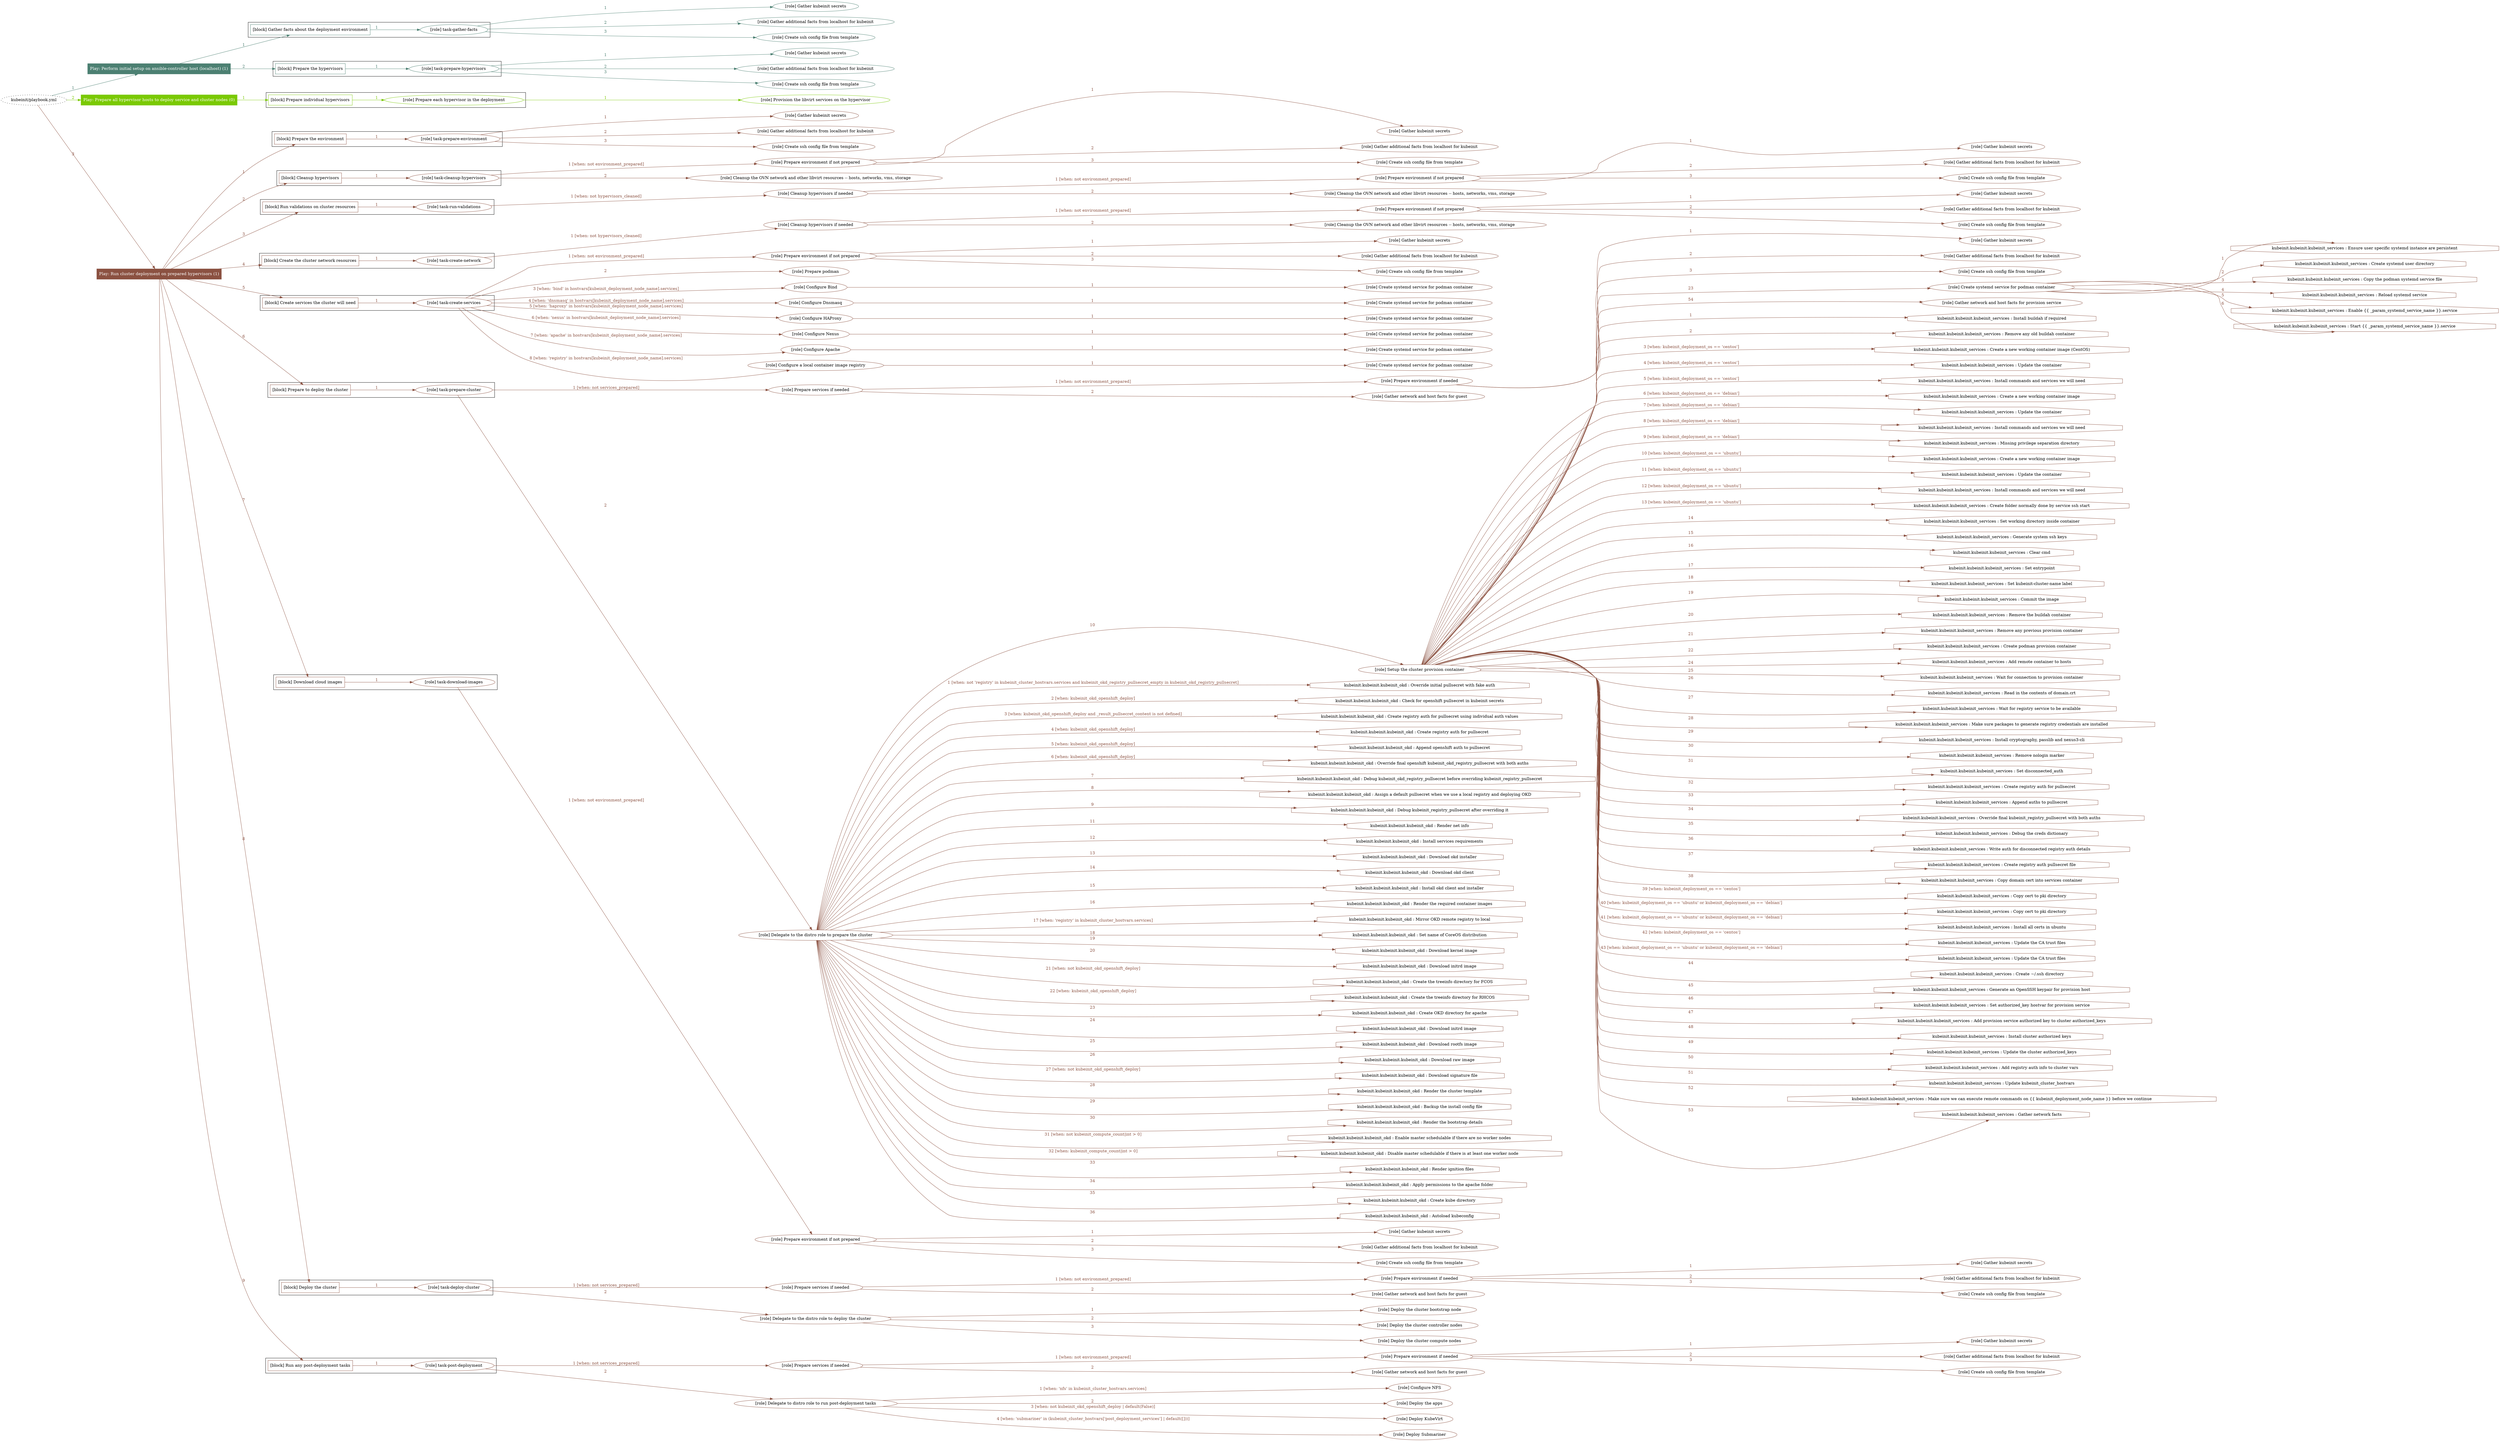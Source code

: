 digraph {
	graph [concentrate=true ordering=in rankdir=LR ratio=fill]
	edge [esep=5 sep=10]
	"kubeinit/playbook.yml" [URL="/home/runner/work/kubeinit/kubeinit/kubeinit/playbook.yml" id=playbook_3ef34fae style=dotted]
	play_d39887c7 [label="Play: Perform initial setup on ansible-controller host (localhost) (1)" URL="/home/runner/work/kubeinit/kubeinit/kubeinit/playbook.yml" color="#4c8072" fontcolor="#ffffff" id=play_d39887c7 shape=box style=filled tooltip=localhost]
	"kubeinit/playbook.yml" -> play_d39887c7 [label="1 " color="#4c8072" fontcolor="#4c8072" id=edge_d6ab9515 labeltooltip="1 " tooltip="1 "]
	subgraph "Gather kubeinit secrets" {
		role_ab216a98 [label="[role] Gather kubeinit secrets" URL="/home/runner/.ansible/collections/ansible_collections/kubeinit/kubeinit/roles/kubeinit_prepare/tasks/gather_kubeinit_facts.yml" color="#4c8072" id=role_ab216a98 tooltip="Gather kubeinit secrets"]
	}
	subgraph "Gather additional facts from localhost for kubeinit" {
		role_8401474a [label="[role] Gather additional facts from localhost for kubeinit" URL="/home/runner/.ansible/collections/ansible_collections/kubeinit/kubeinit/roles/kubeinit_prepare/tasks/gather_kubeinit_facts.yml" color="#4c8072" id=role_8401474a tooltip="Gather additional facts from localhost for kubeinit"]
	}
	subgraph "Create ssh config file from template" {
		role_e6f66ec1 [label="[role] Create ssh config file from template" URL="/home/runner/.ansible/collections/ansible_collections/kubeinit/kubeinit/roles/kubeinit_prepare/tasks/gather_kubeinit_facts.yml" color="#4c8072" id=role_e6f66ec1 tooltip="Create ssh config file from template"]
	}
	subgraph "task-gather-facts" {
		role_67ee97ac [label="[role] task-gather-facts" URL="/home/runner/work/kubeinit/kubeinit/kubeinit/playbook.yml" color="#4c8072" id=role_67ee97ac tooltip="task-gather-facts"]
		role_67ee97ac -> role_ab216a98 [label="1 " color="#4c8072" fontcolor="#4c8072" id=edge_213e2a67 labeltooltip="1 " tooltip="1 "]
		role_67ee97ac -> role_8401474a [label="2 " color="#4c8072" fontcolor="#4c8072" id=edge_4781ed04 labeltooltip="2 " tooltip="2 "]
		role_67ee97ac -> role_e6f66ec1 [label="3 " color="#4c8072" fontcolor="#4c8072" id=edge_73a786d4 labeltooltip="3 " tooltip="3 "]
	}
	subgraph "Gather kubeinit secrets" {
		role_395358ef [label="[role] Gather kubeinit secrets" URL="/home/runner/.ansible/collections/ansible_collections/kubeinit/kubeinit/roles/kubeinit_prepare/tasks/gather_kubeinit_facts.yml" color="#4c8072" id=role_395358ef tooltip="Gather kubeinit secrets"]
	}
	subgraph "Gather additional facts from localhost for kubeinit" {
		role_9c222a17 [label="[role] Gather additional facts from localhost for kubeinit" URL="/home/runner/.ansible/collections/ansible_collections/kubeinit/kubeinit/roles/kubeinit_prepare/tasks/gather_kubeinit_facts.yml" color="#4c8072" id=role_9c222a17 tooltip="Gather additional facts from localhost for kubeinit"]
	}
	subgraph "Create ssh config file from template" {
		role_013fc7fa [label="[role] Create ssh config file from template" URL="/home/runner/.ansible/collections/ansible_collections/kubeinit/kubeinit/roles/kubeinit_prepare/tasks/gather_kubeinit_facts.yml" color="#4c8072" id=role_013fc7fa tooltip="Create ssh config file from template"]
	}
	subgraph "task-prepare-hypervisors" {
		role_749debb9 [label="[role] task-prepare-hypervisors" URL="/home/runner/work/kubeinit/kubeinit/kubeinit/playbook.yml" color="#4c8072" id=role_749debb9 tooltip="task-prepare-hypervisors"]
		role_749debb9 -> role_395358ef [label="1 " color="#4c8072" fontcolor="#4c8072" id=edge_f0cfe383 labeltooltip="1 " tooltip="1 "]
		role_749debb9 -> role_9c222a17 [label="2 " color="#4c8072" fontcolor="#4c8072" id=edge_44ffbd77 labeltooltip="2 " tooltip="2 "]
		role_749debb9 -> role_013fc7fa [label="3 " color="#4c8072" fontcolor="#4c8072" id=edge_1d4b9ae5 labeltooltip="3 " tooltip="3 "]
	}
	subgraph "Play: Perform initial setup on ansible-controller host (localhost) (1)" {
		play_d39887c7 -> block_45d51dee [label=1 color="#4c8072" fontcolor="#4c8072" id=edge_88efdfad labeltooltip=1 tooltip=1]
		subgraph cluster_block_45d51dee {
			block_45d51dee [label="[block] Gather facts about the deployment environment" URL="/home/runner/work/kubeinit/kubeinit/kubeinit/playbook.yml" color="#4c8072" id=block_45d51dee labeltooltip="Gather facts about the deployment environment" shape=box tooltip="Gather facts about the deployment environment"]
			block_45d51dee -> role_67ee97ac [label="1 " color="#4c8072" fontcolor="#4c8072" id=edge_89b0cb67 labeltooltip="1 " tooltip="1 "]
		}
		play_d39887c7 -> block_3c9ea2b5 [label=2 color="#4c8072" fontcolor="#4c8072" id=edge_4cd21b5a labeltooltip=2 tooltip=2]
		subgraph cluster_block_3c9ea2b5 {
			block_3c9ea2b5 [label="[block] Prepare the hypervisors" URL="/home/runner/work/kubeinit/kubeinit/kubeinit/playbook.yml" color="#4c8072" id=block_3c9ea2b5 labeltooltip="Prepare the hypervisors" shape=box tooltip="Prepare the hypervisors"]
			block_3c9ea2b5 -> role_749debb9 [label="1 " color="#4c8072" fontcolor="#4c8072" id=edge_1a2edc18 labeltooltip="1 " tooltip="1 "]
		}
	}
	play_d9fba28c [label="Play: Prepare all hypervisor hosts to deploy service and cluster nodes (0)" URL="/home/runner/work/kubeinit/kubeinit/kubeinit/playbook.yml" color="#7ac903" fontcolor="#ffffff" id=play_d9fba28c shape=box style=filled tooltip="Play: Prepare all hypervisor hosts to deploy service and cluster nodes (0)"]
	"kubeinit/playbook.yml" -> play_d9fba28c [label="2 " color="#7ac903" fontcolor="#7ac903" id=edge_34b9301c labeltooltip="2 " tooltip="2 "]
	subgraph "Provision the libvirt services on the hypervisor" {
		role_331ffaba [label="[role] Provision the libvirt services on the hypervisor" URL="/home/runner/.ansible/collections/ansible_collections/kubeinit/kubeinit/roles/kubeinit_prepare/tasks/prepare_hypervisor.yml" color="#7ac903" id=role_331ffaba tooltip="Provision the libvirt services on the hypervisor"]
	}
	subgraph "Prepare each hypervisor in the deployment" {
		role_82136b22 [label="[role] Prepare each hypervisor in the deployment" URL="/home/runner/work/kubeinit/kubeinit/kubeinit/playbook.yml" color="#7ac903" id=role_82136b22 tooltip="Prepare each hypervisor in the deployment"]
		role_82136b22 -> role_331ffaba [label="1 " color="#7ac903" fontcolor="#7ac903" id=edge_3fe83178 labeltooltip="1 " tooltip="1 "]
	}
	subgraph "Play: Prepare all hypervisor hosts to deploy service and cluster nodes (0)" {
		play_d9fba28c -> block_611696ce [label=1 color="#7ac903" fontcolor="#7ac903" id=edge_8c1ede23 labeltooltip=1 tooltip=1]
		subgraph cluster_block_611696ce {
			block_611696ce [label="[block] Prepare individual hypervisors" URL="/home/runner/work/kubeinit/kubeinit/kubeinit/playbook.yml" color="#7ac903" id=block_611696ce labeltooltip="Prepare individual hypervisors" shape=box tooltip="Prepare individual hypervisors"]
			block_611696ce -> role_82136b22 [label="1 " color="#7ac903" fontcolor="#7ac903" id=edge_642bd3f7 labeltooltip="1 " tooltip="1 "]
		}
	}
	play_1ae4f875 [label="Play: Run cluster deployment on prepared hypervisors (1)" URL="/home/runner/work/kubeinit/kubeinit/kubeinit/playbook.yml" color="#8b5141" fontcolor="#ffffff" id=play_1ae4f875 shape=box style=filled tooltip=localhost]
	"kubeinit/playbook.yml" -> play_1ae4f875 [label="3 " color="#8b5141" fontcolor="#8b5141" id=edge_3c79883a labeltooltip="3 " tooltip="3 "]
	subgraph "Gather kubeinit secrets" {
		role_673b2976 [label="[role] Gather kubeinit secrets" URL="/home/runner/.ansible/collections/ansible_collections/kubeinit/kubeinit/roles/kubeinit_prepare/tasks/gather_kubeinit_facts.yml" color="#8b5141" id=role_673b2976 tooltip="Gather kubeinit secrets"]
	}
	subgraph "Gather additional facts from localhost for kubeinit" {
		role_b873d129 [label="[role] Gather additional facts from localhost for kubeinit" URL="/home/runner/.ansible/collections/ansible_collections/kubeinit/kubeinit/roles/kubeinit_prepare/tasks/gather_kubeinit_facts.yml" color="#8b5141" id=role_b873d129 tooltip="Gather additional facts from localhost for kubeinit"]
	}
	subgraph "Create ssh config file from template" {
		role_15101a8f [label="[role] Create ssh config file from template" URL="/home/runner/.ansible/collections/ansible_collections/kubeinit/kubeinit/roles/kubeinit_prepare/tasks/gather_kubeinit_facts.yml" color="#8b5141" id=role_15101a8f tooltip="Create ssh config file from template"]
	}
	subgraph "task-prepare-environment" {
		role_7f5227fe [label="[role] task-prepare-environment" URL="/home/runner/work/kubeinit/kubeinit/kubeinit/playbook.yml" color="#8b5141" id=role_7f5227fe tooltip="task-prepare-environment"]
		role_7f5227fe -> role_673b2976 [label="1 " color="#8b5141" fontcolor="#8b5141" id=edge_b86f521f labeltooltip="1 " tooltip="1 "]
		role_7f5227fe -> role_b873d129 [label="2 " color="#8b5141" fontcolor="#8b5141" id=edge_7d314bea labeltooltip="2 " tooltip="2 "]
		role_7f5227fe -> role_15101a8f [label="3 " color="#8b5141" fontcolor="#8b5141" id=edge_4331790f labeltooltip="3 " tooltip="3 "]
	}
	subgraph "Gather kubeinit secrets" {
		role_349294d0 [label="[role] Gather kubeinit secrets" URL="/home/runner/.ansible/collections/ansible_collections/kubeinit/kubeinit/roles/kubeinit_prepare/tasks/gather_kubeinit_facts.yml" color="#8b5141" id=role_349294d0 tooltip="Gather kubeinit secrets"]
	}
	subgraph "Gather additional facts from localhost for kubeinit" {
		role_e48efa34 [label="[role] Gather additional facts from localhost for kubeinit" URL="/home/runner/.ansible/collections/ansible_collections/kubeinit/kubeinit/roles/kubeinit_prepare/tasks/gather_kubeinit_facts.yml" color="#8b5141" id=role_e48efa34 tooltip="Gather additional facts from localhost for kubeinit"]
	}
	subgraph "Create ssh config file from template" {
		role_eaf44b3f [label="[role] Create ssh config file from template" URL="/home/runner/.ansible/collections/ansible_collections/kubeinit/kubeinit/roles/kubeinit_prepare/tasks/gather_kubeinit_facts.yml" color="#8b5141" id=role_eaf44b3f tooltip="Create ssh config file from template"]
	}
	subgraph "Prepare environment if not prepared" {
		role_1db9cfd0 [label="[role] Prepare environment if not prepared" URL="/home/runner/.ansible/collections/ansible_collections/kubeinit/kubeinit/roles/kubeinit_prepare/tasks/cleanup_hypervisors.yml" color="#8b5141" id=role_1db9cfd0 tooltip="Prepare environment if not prepared"]
		role_1db9cfd0 -> role_349294d0 [label="1 " color="#8b5141" fontcolor="#8b5141" id=edge_7ab2096e labeltooltip="1 " tooltip="1 "]
		role_1db9cfd0 -> role_e48efa34 [label="2 " color="#8b5141" fontcolor="#8b5141" id=edge_e4bf9f69 labeltooltip="2 " tooltip="2 "]
		role_1db9cfd0 -> role_eaf44b3f [label="3 " color="#8b5141" fontcolor="#8b5141" id=edge_435daf86 labeltooltip="3 " tooltip="3 "]
	}
	subgraph "Cleanup the OVN network and other libvirt resources -- hosts, networks, vms, storage" {
		role_f2148e6d [label="[role] Cleanup the OVN network and other libvirt resources -- hosts, networks, vms, storage" URL="/home/runner/.ansible/collections/ansible_collections/kubeinit/kubeinit/roles/kubeinit_prepare/tasks/cleanup_hypervisors.yml" color="#8b5141" id=role_f2148e6d tooltip="Cleanup the OVN network and other libvirt resources -- hosts, networks, vms, storage"]
	}
	subgraph "task-cleanup-hypervisors" {
		role_4812c2e6 [label="[role] task-cleanup-hypervisors" URL="/home/runner/work/kubeinit/kubeinit/kubeinit/playbook.yml" color="#8b5141" id=role_4812c2e6 tooltip="task-cleanup-hypervisors"]
		role_4812c2e6 -> role_1db9cfd0 [label="1 [when: not environment_prepared]" color="#8b5141" fontcolor="#8b5141" id=edge_c63070a7 labeltooltip="1 [when: not environment_prepared]" tooltip="1 [when: not environment_prepared]"]
		role_4812c2e6 -> role_f2148e6d [label="2 " color="#8b5141" fontcolor="#8b5141" id=edge_1f7cd60c labeltooltip="2 " tooltip="2 "]
	}
	subgraph "Gather kubeinit secrets" {
		role_68a11697 [label="[role] Gather kubeinit secrets" URL="/home/runner/.ansible/collections/ansible_collections/kubeinit/kubeinit/roles/kubeinit_prepare/tasks/gather_kubeinit_facts.yml" color="#8b5141" id=role_68a11697 tooltip="Gather kubeinit secrets"]
	}
	subgraph "Gather additional facts from localhost for kubeinit" {
		role_eaf093db [label="[role] Gather additional facts from localhost for kubeinit" URL="/home/runner/.ansible/collections/ansible_collections/kubeinit/kubeinit/roles/kubeinit_prepare/tasks/gather_kubeinit_facts.yml" color="#8b5141" id=role_eaf093db tooltip="Gather additional facts from localhost for kubeinit"]
	}
	subgraph "Create ssh config file from template" {
		role_33df1cc5 [label="[role] Create ssh config file from template" URL="/home/runner/.ansible/collections/ansible_collections/kubeinit/kubeinit/roles/kubeinit_prepare/tasks/gather_kubeinit_facts.yml" color="#8b5141" id=role_33df1cc5 tooltip="Create ssh config file from template"]
	}
	subgraph "Prepare environment if not prepared" {
		role_295e07e4 [label="[role] Prepare environment if not prepared" URL="/home/runner/.ansible/collections/ansible_collections/kubeinit/kubeinit/roles/kubeinit_prepare/tasks/cleanup_hypervisors.yml" color="#8b5141" id=role_295e07e4 tooltip="Prepare environment if not prepared"]
		role_295e07e4 -> role_68a11697 [label="1 " color="#8b5141" fontcolor="#8b5141" id=edge_9645bd69 labeltooltip="1 " tooltip="1 "]
		role_295e07e4 -> role_eaf093db [label="2 " color="#8b5141" fontcolor="#8b5141" id=edge_6c984603 labeltooltip="2 " tooltip="2 "]
		role_295e07e4 -> role_33df1cc5 [label="3 " color="#8b5141" fontcolor="#8b5141" id=edge_b273691d labeltooltip="3 " tooltip="3 "]
	}
	subgraph "Cleanup the OVN network and other libvirt resources -- hosts, networks, vms, storage" {
		role_fcc80b9d [label="[role] Cleanup the OVN network and other libvirt resources -- hosts, networks, vms, storage" URL="/home/runner/.ansible/collections/ansible_collections/kubeinit/kubeinit/roles/kubeinit_prepare/tasks/cleanup_hypervisors.yml" color="#8b5141" id=role_fcc80b9d tooltip="Cleanup the OVN network and other libvirt resources -- hosts, networks, vms, storage"]
	}
	subgraph "Cleanup hypervisors if needed" {
		role_461559ab [label="[role] Cleanup hypervisors if needed" URL="/home/runner/.ansible/collections/ansible_collections/kubeinit/kubeinit/roles/kubeinit_validations/tasks/main.yml" color="#8b5141" id=role_461559ab tooltip="Cleanup hypervisors if needed"]
		role_461559ab -> role_295e07e4 [label="1 [when: not environment_prepared]" color="#8b5141" fontcolor="#8b5141" id=edge_11b3ce48 labeltooltip="1 [when: not environment_prepared]" tooltip="1 [when: not environment_prepared]"]
		role_461559ab -> role_fcc80b9d [label="2 " color="#8b5141" fontcolor="#8b5141" id=edge_e68da87b labeltooltip="2 " tooltip="2 "]
	}
	subgraph "task-run-validations" {
		role_31806d12 [label="[role] task-run-validations" URL="/home/runner/work/kubeinit/kubeinit/kubeinit/playbook.yml" color="#8b5141" id=role_31806d12 tooltip="task-run-validations"]
		role_31806d12 -> role_461559ab [label="1 [when: not hypervisors_cleaned]" color="#8b5141" fontcolor="#8b5141" id=edge_4be1a74c labeltooltip="1 [when: not hypervisors_cleaned]" tooltip="1 [when: not hypervisors_cleaned]"]
	}
	subgraph "Gather kubeinit secrets" {
		role_da3aa898 [label="[role] Gather kubeinit secrets" URL="/home/runner/.ansible/collections/ansible_collections/kubeinit/kubeinit/roles/kubeinit_prepare/tasks/gather_kubeinit_facts.yml" color="#8b5141" id=role_da3aa898 tooltip="Gather kubeinit secrets"]
	}
	subgraph "Gather additional facts from localhost for kubeinit" {
		role_994535f7 [label="[role] Gather additional facts from localhost for kubeinit" URL="/home/runner/.ansible/collections/ansible_collections/kubeinit/kubeinit/roles/kubeinit_prepare/tasks/gather_kubeinit_facts.yml" color="#8b5141" id=role_994535f7 tooltip="Gather additional facts from localhost for kubeinit"]
	}
	subgraph "Create ssh config file from template" {
		role_71616287 [label="[role] Create ssh config file from template" URL="/home/runner/.ansible/collections/ansible_collections/kubeinit/kubeinit/roles/kubeinit_prepare/tasks/gather_kubeinit_facts.yml" color="#8b5141" id=role_71616287 tooltip="Create ssh config file from template"]
	}
	subgraph "Prepare environment if not prepared" {
		role_5d76a7af [label="[role] Prepare environment if not prepared" URL="/home/runner/.ansible/collections/ansible_collections/kubeinit/kubeinit/roles/kubeinit_prepare/tasks/cleanup_hypervisors.yml" color="#8b5141" id=role_5d76a7af tooltip="Prepare environment if not prepared"]
		role_5d76a7af -> role_da3aa898 [label="1 " color="#8b5141" fontcolor="#8b5141" id=edge_ea974132 labeltooltip="1 " tooltip="1 "]
		role_5d76a7af -> role_994535f7 [label="2 " color="#8b5141" fontcolor="#8b5141" id=edge_465f2d3d labeltooltip="2 " tooltip="2 "]
		role_5d76a7af -> role_71616287 [label="3 " color="#8b5141" fontcolor="#8b5141" id=edge_51e8eb43 labeltooltip="3 " tooltip="3 "]
	}
	subgraph "Cleanup the OVN network and other libvirt resources -- hosts, networks, vms, storage" {
		role_35fff565 [label="[role] Cleanup the OVN network and other libvirt resources -- hosts, networks, vms, storage" URL="/home/runner/.ansible/collections/ansible_collections/kubeinit/kubeinit/roles/kubeinit_prepare/tasks/cleanup_hypervisors.yml" color="#8b5141" id=role_35fff565 tooltip="Cleanup the OVN network and other libvirt resources -- hosts, networks, vms, storage"]
	}
	subgraph "Cleanup hypervisors if needed" {
		role_2ea60db0 [label="[role] Cleanup hypervisors if needed" URL="/home/runner/.ansible/collections/ansible_collections/kubeinit/kubeinit/roles/kubeinit_libvirt/tasks/create_network.yml" color="#8b5141" id=role_2ea60db0 tooltip="Cleanup hypervisors if needed"]
		role_2ea60db0 -> role_5d76a7af [label="1 [when: not environment_prepared]" color="#8b5141" fontcolor="#8b5141" id=edge_95439d2c labeltooltip="1 [when: not environment_prepared]" tooltip="1 [when: not environment_prepared]"]
		role_2ea60db0 -> role_35fff565 [label="2 " color="#8b5141" fontcolor="#8b5141" id=edge_f4009dc3 labeltooltip="2 " tooltip="2 "]
	}
	subgraph "task-create-network" {
		role_e86a2549 [label="[role] task-create-network" URL="/home/runner/work/kubeinit/kubeinit/kubeinit/playbook.yml" color="#8b5141" id=role_e86a2549 tooltip="task-create-network"]
		role_e86a2549 -> role_2ea60db0 [label="1 [when: not hypervisors_cleaned]" color="#8b5141" fontcolor="#8b5141" id=edge_4aa0fa76 labeltooltip="1 [when: not hypervisors_cleaned]" tooltip="1 [when: not hypervisors_cleaned]"]
	}
	subgraph "Gather kubeinit secrets" {
		role_0f00171c [label="[role] Gather kubeinit secrets" URL="/home/runner/.ansible/collections/ansible_collections/kubeinit/kubeinit/roles/kubeinit_prepare/tasks/gather_kubeinit_facts.yml" color="#8b5141" id=role_0f00171c tooltip="Gather kubeinit secrets"]
	}
	subgraph "Gather additional facts from localhost for kubeinit" {
		role_2929c68b [label="[role] Gather additional facts from localhost for kubeinit" URL="/home/runner/.ansible/collections/ansible_collections/kubeinit/kubeinit/roles/kubeinit_prepare/tasks/gather_kubeinit_facts.yml" color="#8b5141" id=role_2929c68b tooltip="Gather additional facts from localhost for kubeinit"]
	}
	subgraph "Create ssh config file from template" {
		role_fcaea95a [label="[role] Create ssh config file from template" URL="/home/runner/.ansible/collections/ansible_collections/kubeinit/kubeinit/roles/kubeinit_prepare/tasks/gather_kubeinit_facts.yml" color="#8b5141" id=role_fcaea95a tooltip="Create ssh config file from template"]
	}
	subgraph "Prepare environment if not prepared" {
		role_77911c2d [label="[role] Prepare environment if not prepared" URL="/home/runner/.ansible/collections/ansible_collections/kubeinit/kubeinit/roles/kubeinit_services/tasks/main.yml" color="#8b5141" id=role_77911c2d tooltip="Prepare environment if not prepared"]
		role_77911c2d -> role_0f00171c [label="1 " color="#8b5141" fontcolor="#8b5141" id=edge_75229d8d labeltooltip="1 " tooltip="1 "]
		role_77911c2d -> role_2929c68b [label="2 " color="#8b5141" fontcolor="#8b5141" id=edge_f609ec22 labeltooltip="2 " tooltip="2 "]
		role_77911c2d -> role_fcaea95a [label="3 " color="#8b5141" fontcolor="#8b5141" id=edge_d541ddf0 labeltooltip="3 " tooltip="3 "]
	}
	subgraph "Prepare podman" {
		role_271c41f0 [label="[role] Prepare podman" URL="/home/runner/.ansible/collections/ansible_collections/kubeinit/kubeinit/roles/kubeinit_services/tasks/00_create_service_pod.yml" color="#8b5141" id=role_271c41f0 tooltip="Prepare podman"]
	}
	subgraph "Create systemd service for podman container" {
		role_a6bf4f57 [label="[role] Create systemd service for podman container" URL="/home/runner/.ansible/collections/ansible_collections/kubeinit/kubeinit/roles/kubeinit_bind/tasks/main.yml" color="#8b5141" id=role_a6bf4f57 tooltip="Create systemd service for podman container"]
	}
	subgraph "Configure Bind" {
		role_e2328f8f [label="[role] Configure Bind" URL="/home/runner/.ansible/collections/ansible_collections/kubeinit/kubeinit/roles/kubeinit_services/tasks/start_services_containers.yml" color="#8b5141" id=role_e2328f8f tooltip="Configure Bind"]
		role_e2328f8f -> role_a6bf4f57 [label="1 " color="#8b5141" fontcolor="#8b5141" id=edge_f77a3322 labeltooltip="1 " tooltip="1 "]
	}
	subgraph "Create systemd service for podman container" {
		role_a439913c [label="[role] Create systemd service for podman container" URL="/home/runner/.ansible/collections/ansible_collections/kubeinit/kubeinit/roles/kubeinit_dnsmasq/tasks/main.yml" color="#8b5141" id=role_a439913c tooltip="Create systemd service for podman container"]
	}
	subgraph "Configure Dnsmasq" {
		role_8e11a196 [label="[role] Configure Dnsmasq" URL="/home/runner/.ansible/collections/ansible_collections/kubeinit/kubeinit/roles/kubeinit_services/tasks/start_services_containers.yml" color="#8b5141" id=role_8e11a196 tooltip="Configure Dnsmasq"]
		role_8e11a196 -> role_a439913c [label="1 " color="#8b5141" fontcolor="#8b5141" id=edge_c6be6333 labeltooltip="1 " tooltip="1 "]
	}
	subgraph "Create systemd service for podman container" {
		role_63607837 [label="[role] Create systemd service for podman container" URL="/home/runner/.ansible/collections/ansible_collections/kubeinit/kubeinit/roles/kubeinit_haproxy/tasks/main.yml" color="#8b5141" id=role_63607837 tooltip="Create systemd service for podman container"]
	}
	subgraph "Configure HAProxy" {
		role_6a1a8ef7 [label="[role] Configure HAProxy" URL="/home/runner/.ansible/collections/ansible_collections/kubeinit/kubeinit/roles/kubeinit_services/tasks/start_services_containers.yml" color="#8b5141" id=role_6a1a8ef7 tooltip="Configure HAProxy"]
		role_6a1a8ef7 -> role_63607837 [label="1 " color="#8b5141" fontcolor="#8b5141" id=edge_318e2287 labeltooltip="1 " tooltip="1 "]
	}
	subgraph "Create systemd service for podman container" {
		role_6f7e1b72 [label="[role] Create systemd service for podman container" URL="/home/runner/.ansible/collections/ansible_collections/kubeinit/kubeinit/roles/kubeinit_nexus/tasks/main.yml" color="#8b5141" id=role_6f7e1b72 tooltip="Create systemd service for podman container"]
	}
	subgraph "Configure Nexus" {
		role_dacf59e1 [label="[role] Configure Nexus" URL="/home/runner/.ansible/collections/ansible_collections/kubeinit/kubeinit/roles/kubeinit_services/tasks/start_services_containers.yml" color="#8b5141" id=role_dacf59e1 tooltip="Configure Nexus"]
		role_dacf59e1 -> role_6f7e1b72 [label="1 " color="#8b5141" fontcolor="#8b5141" id=edge_b2774f34 labeltooltip="1 " tooltip="1 "]
	}
	subgraph "Create systemd service for podman container" {
		role_8506463d [label="[role] Create systemd service for podman container" URL="/home/runner/.ansible/collections/ansible_collections/kubeinit/kubeinit/roles/kubeinit_apache/tasks/main.yml" color="#8b5141" id=role_8506463d tooltip="Create systemd service for podman container"]
	}
	subgraph "Configure Apache" {
		role_4e8d2f6f [label="[role] Configure Apache" URL="/home/runner/.ansible/collections/ansible_collections/kubeinit/kubeinit/roles/kubeinit_services/tasks/start_services_containers.yml" color="#8b5141" id=role_4e8d2f6f tooltip="Configure Apache"]
		role_4e8d2f6f -> role_8506463d [label="1 " color="#8b5141" fontcolor="#8b5141" id=edge_4d32935a labeltooltip="1 " tooltip="1 "]
	}
	subgraph "Create systemd service for podman container" {
		role_c3fc7fb3 [label="[role] Create systemd service for podman container" URL="/home/runner/.ansible/collections/ansible_collections/kubeinit/kubeinit/roles/kubeinit_registry/tasks/main.yml" color="#8b5141" id=role_c3fc7fb3 tooltip="Create systemd service for podman container"]
	}
	subgraph "Configure a local container image registry" {
		role_5d136691 [label="[role] Configure a local container image registry" URL="/home/runner/.ansible/collections/ansible_collections/kubeinit/kubeinit/roles/kubeinit_services/tasks/start_services_containers.yml" color="#8b5141" id=role_5d136691 tooltip="Configure a local container image registry"]
		role_5d136691 -> role_c3fc7fb3 [label="1 " color="#8b5141" fontcolor="#8b5141" id=edge_d81f471a labeltooltip="1 " tooltip="1 "]
	}
	subgraph "task-create-services" {
		role_a41b1d7c [label="[role] task-create-services" URL="/home/runner/work/kubeinit/kubeinit/kubeinit/playbook.yml" color="#8b5141" id=role_a41b1d7c tooltip="task-create-services"]
		role_a41b1d7c -> role_77911c2d [label="1 [when: not environment_prepared]" color="#8b5141" fontcolor="#8b5141" id=edge_c59d5e4f labeltooltip="1 [when: not environment_prepared]" tooltip="1 [when: not environment_prepared]"]
		role_a41b1d7c -> role_271c41f0 [label="2 " color="#8b5141" fontcolor="#8b5141" id=edge_05285b3c labeltooltip="2 " tooltip="2 "]
		role_a41b1d7c -> role_e2328f8f [label="3 [when: 'bind' in hostvars[kubeinit_deployment_node_name].services]" color="#8b5141" fontcolor="#8b5141" id=edge_f3ff46af labeltooltip="3 [when: 'bind' in hostvars[kubeinit_deployment_node_name].services]" tooltip="3 [when: 'bind' in hostvars[kubeinit_deployment_node_name].services]"]
		role_a41b1d7c -> role_8e11a196 [label="4 [when: 'dnsmasq' in hostvars[kubeinit_deployment_node_name].services]" color="#8b5141" fontcolor="#8b5141" id=edge_294b4569 labeltooltip="4 [when: 'dnsmasq' in hostvars[kubeinit_deployment_node_name].services]" tooltip="4 [when: 'dnsmasq' in hostvars[kubeinit_deployment_node_name].services]"]
		role_a41b1d7c -> role_6a1a8ef7 [label="5 [when: 'haproxy' in hostvars[kubeinit_deployment_node_name].services]" color="#8b5141" fontcolor="#8b5141" id=edge_ff620f3f labeltooltip="5 [when: 'haproxy' in hostvars[kubeinit_deployment_node_name].services]" tooltip="5 [when: 'haproxy' in hostvars[kubeinit_deployment_node_name].services]"]
		role_a41b1d7c -> role_dacf59e1 [label="6 [when: 'nexus' in hostvars[kubeinit_deployment_node_name].services]" color="#8b5141" fontcolor="#8b5141" id=edge_236e2e22 labeltooltip="6 [when: 'nexus' in hostvars[kubeinit_deployment_node_name].services]" tooltip="6 [when: 'nexus' in hostvars[kubeinit_deployment_node_name].services]"]
		role_a41b1d7c -> role_4e8d2f6f [label="7 [when: 'apache' in hostvars[kubeinit_deployment_node_name].services]" color="#8b5141" fontcolor="#8b5141" id=edge_49ee2a55 labeltooltip="7 [when: 'apache' in hostvars[kubeinit_deployment_node_name].services]" tooltip="7 [when: 'apache' in hostvars[kubeinit_deployment_node_name].services]"]
		role_a41b1d7c -> role_5d136691 [label="8 [when: 'registry' in hostvars[kubeinit_deployment_node_name].services]" color="#8b5141" fontcolor="#8b5141" id=edge_16d5b5ed labeltooltip="8 [when: 'registry' in hostvars[kubeinit_deployment_node_name].services]" tooltip="8 [when: 'registry' in hostvars[kubeinit_deployment_node_name].services]"]
	}
	subgraph "Gather kubeinit secrets" {
		role_afc11a97 [label="[role] Gather kubeinit secrets" URL="/home/runner/.ansible/collections/ansible_collections/kubeinit/kubeinit/roles/kubeinit_prepare/tasks/gather_kubeinit_facts.yml" color="#8b5141" id=role_afc11a97 tooltip="Gather kubeinit secrets"]
	}
	subgraph "Gather additional facts from localhost for kubeinit" {
		role_a5d5918d [label="[role] Gather additional facts from localhost for kubeinit" URL="/home/runner/.ansible/collections/ansible_collections/kubeinit/kubeinit/roles/kubeinit_prepare/tasks/gather_kubeinit_facts.yml" color="#8b5141" id=role_a5d5918d tooltip="Gather additional facts from localhost for kubeinit"]
	}
	subgraph "Create ssh config file from template" {
		role_dcc8a7f8 [label="[role] Create ssh config file from template" URL="/home/runner/.ansible/collections/ansible_collections/kubeinit/kubeinit/roles/kubeinit_prepare/tasks/gather_kubeinit_facts.yml" color="#8b5141" id=role_dcc8a7f8 tooltip="Create ssh config file from template"]
	}
	subgraph "Prepare environment if needed" {
		role_9887be98 [label="[role] Prepare environment if needed" URL="/home/runner/.ansible/collections/ansible_collections/kubeinit/kubeinit/roles/kubeinit_services/tasks/prepare_services.yml" color="#8b5141" id=role_9887be98 tooltip="Prepare environment if needed"]
		role_9887be98 -> role_afc11a97 [label="1 " color="#8b5141" fontcolor="#8b5141" id=edge_34b9f070 labeltooltip="1 " tooltip="1 "]
		role_9887be98 -> role_a5d5918d [label="2 " color="#8b5141" fontcolor="#8b5141" id=edge_9a4c9da6 labeltooltip="2 " tooltip="2 "]
		role_9887be98 -> role_dcc8a7f8 [label="3 " color="#8b5141" fontcolor="#8b5141" id=edge_0272d808 labeltooltip="3 " tooltip="3 "]
	}
	subgraph "Gather network and host facts for guest" {
		role_1767505e [label="[role] Gather network and host facts for guest" URL="/home/runner/.ansible/collections/ansible_collections/kubeinit/kubeinit/roles/kubeinit_services/tasks/prepare_services.yml" color="#8b5141" id=role_1767505e tooltip="Gather network and host facts for guest"]
	}
	subgraph "Prepare services if needed" {
		role_9236a7dc [label="[role] Prepare services if needed" URL="/home/runner/.ansible/collections/ansible_collections/kubeinit/kubeinit/roles/kubeinit_prepare/tasks/prepare_cluster.yml" color="#8b5141" id=role_9236a7dc tooltip="Prepare services if needed"]
		role_9236a7dc -> role_9887be98 [label="1 [when: not environment_prepared]" color="#8b5141" fontcolor="#8b5141" id=edge_ab88a196 labeltooltip="1 [when: not environment_prepared]" tooltip="1 [when: not environment_prepared]"]
		role_9236a7dc -> role_1767505e [label="2 " color="#8b5141" fontcolor="#8b5141" id=edge_30a3e535 labeltooltip="2 " tooltip="2 "]
	}
	subgraph "Create systemd service for podman container" {
		role_b809f560 [label="[role] Create systemd service for podman container" URL="/home/runner/.ansible/collections/ansible_collections/kubeinit/kubeinit/roles/kubeinit_services/tasks/create_provision_container.yml" color="#8b5141" id=role_b809f560 tooltip="Create systemd service for podman container"]
		task_ebaaee81 [label="kubeinit.kubeinit.kubeinit_services : Ensure user specific systemd instance are persistent" URL="/home/runner/.ansible/collections/ansible_collections/kubeinit/kubeinit/roles/kubeinit_services/tasks/create_managed_service.yml" color="#8b5141" id=task_ebaaee81 shape=octagon tooltip="kubeinit.kubeinit.kubeinit_services : Ensure user specific systemd instance are persistent"]
		role_b809f560 -> task_ebaaee81 [label="1 " color="#8b5141" fontcolor="#8b5141" id=edge_9a1c4705 labeltooltip="1 " tooltip="1 "]
		task_f3bfa0a8 [label="kubeinit.kubeinit.kubeinit_services : Create systemd user directory" URL="/home/runner/.ansible/collections/ansible_collections/kubeinit/kubeinit/roles/kubeinit_services/tasks/create_managed_service.yml" color="#8b5141" id=task_f3bfa0a8 shape=octagon tooltip="kubeinit.kubeinit.kubeinit_services : Create systemd user directory"]
		role_b809f560 -> task_f3bfa0a8 [label="2 " color="#8b5141" fontcolor="#8b5141" id=edge_3b858721 labeltooltip="2 " tooltip="2 "]
		task_f398405b [label="kubeinit.kubeinit.kubeinit_services : Copy the podman systemd service file" URL="/home/runner/.ansible/collections/ansible_collections/kubeinit/kubeinit/roles/kubeinit_services/tasks/create_managed_service.yml" color="#8b5141" id=task_f398405b shape=octagon tooltip="kubeinit.kubeinit.kubeinit_services : Copy the podman systemd service file"]
		role_b809f560 -> task_f398405b [label="3 " color="#8b5141" fontcolor="#8b5141" id=edge_47655c8d labeltooltip="3 " tooltip="3 "]
		task_8332997c [label="kubeinit.kubeinit.kubeinit_services : Reload systemd service" URL="/home/runner/.ansible/collections/ansible_collections/kubeinit/kubeinit/roles/kubeinit_services/tasks/create_managed_service.yml" color="#8b5141" id=task_8332997c shape=octagon tooltip="kubeinit.kubeinit.kubeinit_services : Reload systemd service"]
		role_b809f560 -> task_8332997c [label="4 " color="#8b5141" fontcolor="#8b5141" id=edge_3c92b4a1 labeltooltip="4 " tooltip="4 "]
		task_3650975c [label="kubeinit.kubeinit.kubeinit_services : Enable {{ _param_systemd_service_name }}.service" URL="/home/runner/.ansible/collections/ansible_collections/kubeinit/kubeinit/roles/kubeinit_services/tasks/create_managed_service.yml" color="#8b5141" id=task_3650975c shape=octagon tooltip="kubeinit.kubeinit.kubeinit_services : Enable {{ _param_systemd_service_name }}.service"]
		role_b809f560 -> task_3650975c [label="5 " color="#8b5141" fontcolor="#8b5141" id=edge_408dbdfb labeltooltip="5 " tooltip="5 "]
		task_26ae88dc [label="kubeinit.kubeinit.kubeinit_services : Start {{ _param_systemd_service_name }}.service" URL="/home/runner/.ansible/collections/ansible_collections/kubeinit/kubeinit/roles/kubeinit_services/tasks/create_managed_service.yml" color="#8b5141" id=task_26ae88dc shape=octagon tooltip="kubeinit.kubeinit.kubeinit_services : Start {{ _param_systemd_service_name }}.service"]
		role_b809f560 -> task_26ae88dc [label="6 " color="#8b5141" fontcolor="#8b5141" id=edge_20a2f994 labeltooltip="6 " tooltip="6 "]
	}
	subgraph "Gather network and host facts for provision service" {
		role_f97717d6 [label="[role] Gather network and host facts for provision service" URL="/home/runner/.ansible/collections/ansible_collections/kubeinit/kubeinit/roles/kubeinit_services/tasks/create_provision_container.yml" color="#8b5141" id=role_f97717d6 tooltip="Gather network and host facts for provision service"]
	}
	subgraph "Setup the cluster provision container" {
		role_2686e8e5 [label="[role] Setup the cluster provision container" URL="/home/runner/.ansible/collections/ansible_collections/kubeinit/kubeinit/roles/kubeinit_okd/tasks/prepare_cluster.yml" color="#8b5141" id=role_2686e8e5 tooltip="Setup the cluster provision container"]
		task_56865bde [label="kubeinit.kubeinit.kubeinit_services : Install buildah if required" URL="/home/runner/.ansible/collections/ansible_collections/kubeinit/kubeinit/roles/kubeinit_services/tasks/create_provision_container.yml" color="#8b5141" id=task_56865bde shape=octagon tooltip="kubeinit.kubeinit.kubeinit_services : Install buildah if required"]
		role_2686e8e5 -> task_56865bde [label="1 " color="#8b5141" fontcolor="#8b5141" id=edge_80954abc labeltooltip="1 " tooltip="1 "]
		task_f96a83fb [label="kubeinit.kubeinit.kubeinit_services : Remove any old buildah container" URL="/home/runner/.ansible/collections/ansible_collections/kubeinit/kubeinit/roles/kubeinit_services/tasks/create_provision_container.yml" color="#8b5141" id=task_f96a83fb shape=octagon tooltip="kubeinit.kubeinit.kubeinit_services : Remove any old buildah container"]
		role_2686e8e5 -> task_f96a83fb [label="2 " color="#8b5141" fontcolor="#8b5141" id=edge_adf64020 labeltooltip="2 " tooltip="2 "]
		task_db0bda92 [label="kubeinit.kubeinit.kubeinit_services : Create a new working container image (CentOS)" URL="/home/runner/.ansible/collections/ansible_collections/kubeinit/kubeinit/roles/kubeinit_services/tasks/create_provision_container.yml" color="#8b5141" id=task_db0bda92 shape=octagon tooltip="kubeinit.kubeinit.kubeinit_services : Create a new working container image (CentOS)"]
		role_2686e8e5 -> task_db0bda92 [label="3 [when: kubeinit_deployment_os == 'centos']" color="#8b5141" fontcolor="#8b5141" id=edge_fd080902 labeltooltip="3 [when: kubeinit_deployment_os == 'centos']" tooltip="3 [when: kubeinit_deployment_os == 'centos']"]
		task_2a8a0b15 [label="kubeinit.kubeinit.kubeinit_services : Update the container" URL="/home/runner/.ansible/collections/ansible_collections/kubeinit/kubeinit/roles/kubeinit_services/tasks/create_provision_container.yml" color="#8b5141" id=task_2a8a0b15 shape=octagon tooltip="kubeinit.kubeinit.kubeinit_services : Update the container"]
		role_2686e8e5 -> task_2a8a0b15 [label="4 [when: kubeinit_deployment_os == 'centos']" color="#8b5141" fontcolor="#8b5141" id=edge_c217e1b9 labeltooltip="4 [when: kubeinit_deployment_os == 'centos']" tooltip="4 [when: kubeinit_deployment_os == 'centos']"]
		task_83151871 [label="kubeinit.kubeinit.kubeinit_services : Install commands and services we will need" URL="/home/runner/.ansible/collections/ansible_collections/kubeinit/kubeinit/roles/kubeinit_services/tasks/create_provision_container.yml" color="#8b5141" id=task_83151871 shape=octagon tooltip="kubeinit.kubeinit.kubeinit_services : Install commands and services we will need"]
		role_2686e8e5 -> task_83151871 [label="5 [when: kubeinit_deployment_os == 'centos']" color="#8b5141" fontcolor="#8b5141" id=edge_708ab62c labeltooltip="5 [when: kubeinit_deployment_os == 'centos']" tooltip="5 [when: kubeinit_deployment_os == 'centos']"]
		task_e4df392c [label="kubeinit.kubeinit.kubeinit_services : Create a new working container image" URL="/home/runner/.ansible/collections/ansible_collections/kubeinit/kubeinit/roles/kubeinit_services/tasks/create_provision_container.yml" color="#8b5141" id=task_e4df392c shape=octagon tooltip="kubeinit.kubeinit.kubeinit_services : Create a new working container image"]
		role_2686e8e5 -> task_e4df392c [label="6 [when: kubeinit_deployment_os == 'debian']" color="#8b5141" fontcolor="#8b5141" id=edge_3007e928 labeltooltip="6 [when: kubeinit_deployment_os == 'debian']" tooltip="6 [when: kubeinit_deployment_os == 'debian']"]
		task_d1b3ee5f [label="kubeinit.kubeinit.kubeinit_services : Update the container" URL="/home/runner/.ansible/collections/ansible_collections/kubeinit/kubeinit/roles/kubeinit_services/tasks/create_provision_container.yml" color="#8b5141" id=task_d1b3ee5f shape=octagon tooltip="kubeinit.kubeinit.kubeinit_services : Update the container"]
		role_2686e8e5 -> task_d1b3ee5f [label="7 [when: kubeinit_deployment_os == 'debian']" color="#8b5141" fontcolor="#8b5141" id=edge_8dabd10a labeltooltip="7 [when: kubeinit_deployment_os == 'debian']" tooltip="7 [when: kubeinit_deployment_os == 'debian']"]
		task_4c5c698c [label="kubeinit.kubeinit.kubeinit_services : Install commands and services we will need" URL="/home/runner/.ansible/collections/ansible_collections/kubeinit/kubeinit/roles/kubeinit_services/tasks/create_provision_container.yml" color="#8b5141" id=task_4c5c698c shape=octagon tooltip="kubeinit.kubeinit.kubeinit_services : Install commands and services we will need"]
		role_2686e8e5 -> task_4c5c698c [label="8 [when: kubeinit_deployment_os == 'debian']" color="#8b5141" fontcolor="#8b5141" id=edge_36693a6b labeltooltip="8 [when: kubeinit_deployment_os == 'debian']" tooltip="8 [when: kubeinit_deployment_os == 'debian']"]
		task_1724c3b5 [label="kubeinit.kubeinit.kubeinit_services : Missing privilege separation directory" URL="/home/runner/.ansible/collections/ansible_collections/kubeinit/kubeinit/roles/kubeinit_services/tasks/create_provision_container.yml" color="#8b5141" id=task_1724c3b5 shape=octagon tooltip="kubeinit.kubeinit.kubeinit_services : Missing privilege separation directory"]
		role_2686e8e5 -> task_1724c3b5 [label="9 [when: kubeinit_deployment_os == 'debian']" color="#8b5141" fontcolor="#8b5141" id=edge_f73f3e9a labeltooltip="9 [when: kubeinit_deployment_os == 'debian']" tooltip="9 [when: kubeinit_deployment_os == 'debian']"]
		task_4ad2a792 [label="kubeinit.kubeinit.kubeinit_services : Create a new working container image" URL="/home/runner/.ansible/collections/ansible_collections/kubeinit/kubeinit/roles/kubeinit_services/tasks/create_provision_container.yml" color="#8b5141" id=task_4ad2a792 shape=octagon tooltip="kubeinit.kubeinit.kubeinit_services : Create a new working container image"]
		role_2686e8e5 -> task_4ad2a792 [label="10 [when: kubeinit_deployment_os == 'ubuntu']" color="#8b5141" fontcolor="#8b5141" id=edge_5a9888e6 labeltooltip="10 [when: kubeinit_deployment_os == 'ubuntu']" tooltip="10 [when: kubeinit_deployment_os == 'ubuntu']"]
		task_2063deb2 [label="kubeinit.kubeinit.kubeinit_services : Update the container" URL="/home/runner/.ansible/collections/ansible_collections/kubeinit/kubeinit/roles/kubeinit_services/tasks/create_provision_container.yml" color="#8b5141" id=task_2063deb2 shape=octagon tooltip="kubeinit.kubeinit.kubeinit_services : Update the container"]
		role_2686e8e5 -> task_2063deb2 [label="11 [when: kubeinit_deployment_os == 'ubuntu']" color="#8b5141" fontcolor="#8b5141" id=edge_2842960b labeltooltip="11 [when: kubeinit_deployment_os == 'ubuntu']" tooltip="11 [when: kubeinit_deployment_os == 'ubuntu']"]
		task_a022d3f3 [label="kubeinit.kubeinit.kubeinit_services : Install commands and services we will need" URL="/home/runner/.ansible/collections/ansible_collections/kubeinit/kubeinit/roles/kubeinit_services/tasks/create_provision_container.yml" color="#8b5141" id=task_a022d3f3 shape=octagon tooltip="kubeinit.kubeinit.kubeinit_services : Install commands and services we will need"]
		role_2686e8e5 -> task_a022d3f3 [label="12 [when: kubeinit_deployment_os == 'ubuntu']" color="#8b5141" fontcolor="#8b5141" id=edge_22df3e5b labeltooltip="12 [when: kubeinit_deployment_os == 'ubuntu']" tooltip="12 [when: kubeinit_deployment_os == 'ubuntu']"]
		task_fef0273d [label="kubeinit.kubeinit.kubeinit_services : Create folder normally done by service ssh start" URL="/home/runner/.ansible/collections/ansible_collections/kubeinit/kubeinit/roles/kubeinit_services/tasks/create_provision_container.yml" color="#8b5141" id=task_fef0273d shape=octagon tooltip="kubeinit.kubeinit.kubeinit_services : Create folder normally done by service ssh start"]
		role_2686e8e5 -> task_fef0273d [label="13 [when: kubeinit_deployment_os == 'ubuntu']" color="#8b5141" fontcolor="#8b5141" id=edge_c2b764d0 labeltooltip="13 [when: kubeinit_deployment_os == 'ubuntu']" tooltip="13 [when: kubeinit_deployment_os == 'ubuntu']"]
		task_3e93201c [label="kubeinit.kubeinit.kubeinit_services : Set working directory inside container" URL="/home/runner/.ansible/collections/ansible_collections/kubeinit/kubeinit/roles/kubeinit_services/tasks/create_provision_container.yml" color="#8b5141" id=task_3e93201c shape=octagon tooltip="kubeinit.kubeinit.kubeinit_services : Set working directory inside container"]
		role_2686e8e5 -> task_3e93201c [label="14 " color="#8b5141" fontcolor="#8b5141" id=edge_a3e24fde labeltooltip="14 " tooltip="14 "]
		task_01d82b2b [label="kubeinit.kubeinit.kubeinit_services : Generate system ssh keys" URL="/home/runner/.ansible/collections/ansible_collections/kubeinit/kubeinit/roles/kubeinit_services/tasks/create_provision_container.yml" color="#8b5141" id=task_01d82b2b shape=octagon tooltip="kubeinit.kubeinit.kubeinit_services : Generate system ssh keys"]
		role_2686e8e5 -> task_01d82b2b [label="15 " color="#8b5141" fontcolor="#8b5141" id=edge_54e3a476 labeltooltip="15 " tooltip="15 "]
		task_fb10aed0 [label="kubeinit.kubeinit.kubeinit_services : Clear cmd" URL="/home/runner/.ansible/collections/ansible_collections/kubeinit/kubeinit/roles/kubeinit_services/tasks/create_provision_container.yml" color="#8b5141" id=task_fb10aed0 shape=octagon tooltip="kubeinit.kubeinit.kubeinit_services : Clear cmd"]
		role_2686e8e5 -> task_fb10aed0 [label="16 " color="#8b5141" fontcolor="#8b5141" id=edge_6542a7bb labeltooltip="16 " tooltip="16 "]
		task_b921460e [label="kubeinit.kubeinit.kubeinit_services : Set entrypoint" URL="/home/runner/.ansible/collections/ansible_collections/kubeinit/kubeinit/roles/kubeinit_services/tasks/create_provision_container.yml" color="#8b5141" id=task_b921460e shape=octagon tooltip="kubeinit.kubeinit.kubeinit_services : Set entrypoint"]
		role_2686e8e5 -> task_b921460e [label="17 " color="#8b5141" fontcolor="#8b5141" id=edge_30c3856b labeltooltip="17 " tooltip="17 "]
		task_dabe6f6a [label="kubeinit.kubeinit.kubeinit_services : Set kubeinit-cluster-name label" URL="/home/runner/.ansible/collections/ansible_collections/kubeinit/kubeinit/roles/kubeinit_services/tasks/create_provision_container.yml" color="#8b5141" id=task_dabe6f6a shape=octagon tooltip="kubeinit.kubeinit.kubeinit_services : Set kubeinit-cluster-name label"]
		role_2686e8e5 -> task_dabe6f6a [label="18 " color="#8b5141" fontcolor="#8b5141" id=edge_e0cdd5a2 labeltooltip="18 " tooltip="18 "]
		task_fefc3be1 [label="kubeinit.kubeinit.kubeinit_services : Commit the image" URL="/home/runner/.ansible/collections/ansible_collections/kubeinit/kubeinit/roles/kubeinit_services/tasks/create_provision_container.yml" color="#8b5141" id=task_fefc3be1 shape=octagon tooltip="kubeinit.kubeinit.kubeinit_services : Commit the image"]
		role_2686e8e5 -> task_fefc3be1 [label="19 " color="#8b5141" fontcolor="#8b5141" id=edge_cf0f9b82 labeltooltip="19 " tooltip="19 "]
		task_899ce6ac [label="kubeinit.kubeinit.kubeinit_services : Remove the buildah container" URL="/home/runner/.ansible/collections/ansible_collections/kubeinit/kubeinit/roles/kubeinit_services/tasks/create_provision_container.yml" color="#8b5141" id=task_899ce6ac shape=octagon tooltip="kubeinit.kubeinit.kubeinit_services : Remove the buildah container"]
		role_2686e8e5 -> task_899ce6ac [label="20 " color="#8b5141" fontcolor="#8b5141" id=edge_aa57c88a labeltooltip="20 " tooltip="20 "]
		task_591d4779 [label="kubeinit.kubeinit.kubeinit_services : Remove any previous provision container" URL="/home/runner/.ansible/collections/ansible_collections/kubeinit/kubeinit/roles/kubeinit_services/tasks/create_provision_container.yml" color="#8b5141" id=task_591d4779 shape=octagon tooltip="kubeinit.kubeinit.kubeinit_services : Remove any previous provision container"]
		role_2686e8e5 -> task_591d4779 [label="21 " color="#8b5141" fontcolor="#8b5141" id=edge_1032a58f labeltooltip="21 " tooltip="21 "]
		task_407909cd [label="kubeinit.kubeinit.kubeinit_services : Create podman provision container" URL="/home/runner/.ansible/collections/ansible_collections/kubeinit/kubeinit/roles/kubeinit_services/tasks/create_provision_container.yml" color="#8b5141" id=task_407909cd shape=octagon tooltip="kubeinit.kubeinit.kubeinit_services : Create podman provision container"]
		role_2686e8e5 -> task_407909cd [label="22 " color="#8b5141" fontcolor="#8b5141" id=edge_466cf134 labeltooltip="22 " tooltip="22 "]
		role_2686e8e5 -> role_b809f560 [label="23 " color="#8b5141" fontcolor="#8b5141" id=edge_94f59f24 labeltooltip="23 " tooltip="23 "]
		task_f9a79d94 [label="kubeinit.kubeinit.kubeinit_services : Add remote container to hosts" URL="/home/runner/.ansible/collections/ansible_collections/kubeinit/kubeinit/roles/kubeinit_services/tasks/create_provision_container.yml" color="#8b5141" id=task_f9a79d94 shape=octagon tooltip="kubeinit.kubeinit.kubeinit_services : Add remote container to hosts"]
		role_2686e8e5 -> task_f9a79d94 [label="24 " color="#8b5141" fontcolor="#8b5141" id=edge_ad0a3f72 labeltooltip="24 " tooltip="24 "]
		task_ae943903 [label="kubeinit.kubeinit.kubeinit_services : Wait for connection to provision container" URL="/home/runner/.ansible/collections/ansible_collections/kubeinit/kubeinit/roles/kubeinit_services/tasks/create_provision_container.yml" color="#8b5141" id=task_ae943903 shape=octagon tooltip="kubeinit.kubeinit.kubeinit_services : Wait for connection to provision container"]
		role_2686e8e5 -> task_ae943903 [label="25 " color="#8b5141" fontcolor="#8b5141" id=edge_c07fe8bc labeltooltip="25 " tooltip="25 "]
		task_f3ea17e3 [label="kubeinit.kubeinit.kubeinit_services : Read in the contents of domain.crt" URL="/home/runner/.ansible/collections/ansible_collections/kubeinit/kubeinit/roles/kubeinit_services/tasks/create_provision_container.yml" color="#8b5141" id=task_f3ea17e3 shape=octagon tooltip="kubeinit.kubeinit.kubeinit_services : Read in the contents of domain.crt"]
		role_2686e8e5 -> task_f3ea17e3 [label="26 " color="#8b5141" fontcolor="#8b5141" id=edge_1dd4a2df labeltooltip="26 " tooltip="26 "]
		task_5e970d8c [label="kubeinit.kubeinit.kubeinit_services : Wait for registry service to be available" URL="/home/runner/.ansible/collections/ansible_collections/kubeinit/kubeinit/roles/kubeinit_services/tasks/create_provision_container.yml" color="#8b5141" id=task_5e970d8c shape=octagon tooltip="kubeinit.kubeinit.kubeinit_services : Wait for registry service to be available"]
		role_2686e8e5 -> task_5e970d8c [label="27 " color="#8b5141" fontcolor="#8b5141" id=edge_0ce8a515 labeltooltip="27 " tooltip="27 "]
		task_62503011 [label="kubeinit.kubeinit.kubeinit_services : Make sure packages to generate registry credentials are installed" URL="/home/runner/.ansible/collections/ansible_collections/kubeinit/kubeinit/roles/kubeinit_services/tasks/create_provision_container.yml" color="#8b5141" id=task_62503011 shape=octagon tooltip="kubeinit.kubeinit.kubeinit_services : Make sure packages to generate registry credentials are installed"]
		role_2686e8e5 -> task_62503011 [label="28 " color="#8b5141" fontcolor="#8b5141" id=edge_15eda24c labeltooltip="28 " tooltip="28 "]
		task_06e42390 [label="kubeinit.kubeinit.kubeinit_services : Install cryptography, passlib and nexus3-cli" URL="/home/runner/.ansible/collections/ansible_collections/kubeinit/kubeinit/roles/kubeinit_services/tasks/create_provision_container.yml" color="#8b5141" id=task_06e42390 shape=octagon tooltip="kubeinit.kubeinit.kubeinit_services : Install cryptography, passlib and nexus3-cli"]
		role_2686e8e5 -> task_06e42390 [label="29 " color="#8b5141" fontcolor="#8b5141" id=edge_b4c28870 labeltooltip="29 " tooltip="29 "]
		task_15372004 [label="kubeinit.kubeinit.kubeinit_services : Remove nologin marker" URL="/home/runner/.ansible/collections/ansible_collections/kubeinit/kubeinit/roles/kubeinit_services/tasks/create_provision_container.yml" color="#8b5141" id=task_15372004 shape=octagon tooltip="kubeinit.kubeinit.kubeinit_services : Remove nologin marker"]
		role_2686e8e5 -> task_15372004 [label="30 " color="#8b5141" fontcolor="#8b5141" id=edge_17c990bf labeltooltip="30 " tooltip="30 "]
		task_a28a1f14 [label="kubeinit.kubeinit.kubeinit_services : Set disconnected_auth" URL="/home/runner/.ansible/collections/ansible_collections/kubeinit/kubeinit/roles/kubeinit_services/tasks/create_provision_container.yml" color="#8b5141" id=task_a28a1f14 shape=octagon tooltip="kubeinit.kubeinit.kubeinit_services : Set disconnected_auth"]
		role_2686e8e5 -> task_a28a1f14 [label="31 " color="#8b5141" fontcolor="#8b5141" id=edge_bcefba6f labeltooltip="31 " tooltip="31 "]
		task_8172fcb8 [label="kubeinit.kubeinit.kubeinit_services : Create registry auth for pullsecret" URL="/home/runner/.ansible/collections/ansible_collections/kubeinit/kubeinit/roles/kubeinit_services/tasks/create_provision_container.yml" color="#8b5141" id=task_8172fcb8 shape=octagon tooltip="kubeinit.kubeinit.kubeinit_services : Create registry auth for pullsecret"]
		role_2686e8e5 -> task_8172fcb8 [label="32 " color="#8b5141" fontcolor="#8b5141" id=edge_2b24baf8 labeltooltip="32 " tooltip="32 "]
		task_896f8aff [label="kubeinit.kubeinit.kubeinit_services : Append auths to pullsecret" URL="/home/runner/.ansible/collections/ansible_collections/kubeinit/kubeinit/roles/kubeinit_services/tasks/create_provision_container.yml" color="#8b5141" id=task_896f8aff shape=octagon tooltip="kubeinit.kubeinit.kubeinit_services : Append auths to pullsecret"]
		role_2686e8e5 -> task_896f8aff [label="33 " color="#8b5141" fontcolor="#8b5141" id=edge_3e5c1f34 labeltooltip="33 " tooltip="33 "]
		task_59204324 [label="kubeinit.kubeinit.kubeinit_services : Override final kubeinit_registry_pullsecret with both auths" URL="/home/runner/.ansible/collections/ansible_collections/kubeinit/kubeinit/roles/kubeinit_services/tasks/create_provision_container.yml" color="#8b5141" id=task_59204324 shape=octagon tooltip="kubeinit.kubeinit.kubeinit_services : Override final kubeinit_registry_pullsecret with both auths"]
		role_2686e8e5 -> task_59204324 [label="34 " color="#8b5141" fontcolor="#8b5141" id=edge_a00d9f31 labeltooltip="34 " tooltip="34 "]
		task_cc934f75 [label="kubeinit.kubeinit.kubeinit_services : Debug the creds dictionary" URL="/home/runner/.ansible/collections/ansible_collections/kubeinit/kubeinit/roles/kubeinit_services/tasks/create_provision_container.yml" color="#8b5141" id=task_cc934f75 shape=octagon tooltip="kubeinit.kubeinit.kubeinit_services : Debug the creds dictionary"]
		role_2686e8e5 -> task_cc934f75 [label="35 " color="#8b5141" fontcolor="#8b5141" id=edge_391c0547 labeltooltip="35 " tooltip="35 "]
		task_7288dd87 [label="kubeinit.kubeinit.kubeinit_services : Write auth for disconnected registry auth details" URL="/home/runner/.ansible/collections/ansible_collections/kubeinit/kubeinit/roles/kubeinit_services/tasks/create_provision_container.yml" color="#8b5141" id=task_7288dd87 shape=octagon tooltip="kubeinit.kubeinit.kubeinit_services : Write auth for disconnected registry auth details"]
		role_2686e8e5 -> task_7288dd87 [label="36 " color="#8b5141" fontcolor="#8b5141" id=edge_7b566f5d labeltooltip="36 " tooltip="36 "]
		task_18823938 [label="kubeinit.kubeinit.kubeinit_services : Create registry auth pullsecret file" URL="/home/runner/.ansible/collections/ansible_collections/kubeinit/kubeinit/roles/kubeinit_services/tasks/create_provision_container.yml" color="#8b5141" id=task_18823938 shape=octagon tooltip="kubeinit.kubeinit.kubeinit_services : Create registry auth pullsecret file"]
		role_2686e8e5 -> task_18823938 [label="37 " color="#8b5141" fontcolor="#8b5141" id=edge_e399026b labeltooltip="37 " tooltip="37 "]
		task_2259815f [label="kubeinit.kubeinit.kubeinit_services : Copy domain cert into services container" URL="/home/runner/.ansible/collections/ansible_collections/kubeinit/kubeinit/roles/kubeinit_services/tasks/create_provision_container.yml" color="#8b5141" id=task_2259815f shape=octagon tooltip="kubeinit.kubeinit.kubeinit_services : Copy domain cert into services container"]
		role_2686e8e5 -> task_2259815f [label="38 " color="#8b5141" fontcolor="#8b5141" id=edge_e4d4f4b0 labeltooltip="38 " tooltip="38 "]
		task_faf083fb [label="kubeinit.kubeinit.kubeinit_services : Copy cert to pki directory" URL="/home/runner/.ansible/collections/ansible_collections/kubeinit/kubeinit/roles/kubeinit_services/tasks/create_provision_container.yml" color="#8b5141" id=task_faf083fb shape=octagon tooltip="kubeinit.kubeinit.kubeinit_services : Copy cert to pki directory"]
		role_2686e8e5 -> task_faf083fb [label="39 [when: kubeinit_deployment_os == 'centos']" color="#8b5141" fontcolor="#8b5141" id=edge_4a962422 labeltooltip="39 [when: kubeinit_deployment_os == 'centos']" tooltip="39 [when: kubeinit_deployment_os == 'centos']"]
		task_d6e9352a [label="kubeinit.kubeinit.kubeinit_services : Copy cert to pki directory" URL="/home/runner/.ansible/collections/ansible_collections/kubeinit/kubeinit/roles/kubeinit_services/tasks/create_provision_container.yml" color="#8b5141" id=task_d6e9352a shape=octagon tooltip="kubeinit.kubeinit.kubeinit_services : Copy cert to pki directory"]
		role_2686e8e5 -> task_d6e9352a [label="40 [when: kubeinit_deployment_os == 'ubuntu' or kubeinit_deployment_os == 'debian']" color="#8b5141" fontcolor="#8b5141" id=edge_c5889166 labeltooltip="40 [when: kubeinit_deployment_os == 'ubuntu' or kubeinit_deployment_os == 'debian']" tooltip="40 [when: kubeinit_deployment_os == 'ubuntu' or kubeinit_deployment_os == 'debian']"]
		task_ce4a0781 [label="kubeinit.kubeinit.kubeinit_services : Install all certs in ubuntu" URL="/home/runner/.ansible/collections/ansible_collections/kubeinit/kubeinit/roles/kubeinit_services/tasks/create_provision_container.yml" color="#8b5141" id=task_ce4a0781 shape=octagon tooltip="kubeinit.kubeinit.kubeinit_services : Install all certs in ubuntu"]
		role_2686e8e5 -> task_ce4a0781 [label="41 [when: kubeinit_deployment_os == 'ubuntu' or kubeinit_deployment_os == 'debian']" color="#8b5141" fontcolor="#8b5141" id=edge_333a7c0e labeltooltip="41 [when: kubeinit_deployment_os == 'ubuntu' or kubeinit_deployment_os == 'debian']" tooltip="41 [when: kubeinit_deployment_os == 'ubuntu' or kubeinit_deployment_os == 'debian']"]
		task_4775aebe [label="kubeinit.kubeinit.kubeinit_services : Update the CA trust files" URL="/home/runner/.ansible/collections/ansible_collections/kubeinit/kubeinit/roles/kubeinit_services/tasks/create_provision_container.yml" color="#8b5141" id=task_4775aebe shape=octagon tooltip="kubeinit.kubeinit.kubeinit_services : Update the CA trust files"]
		role_2686e8e5 -> task_4775aebe [label="42 [when: kubeinit_deployment_os == 'centos']" color="#8b5141" fontcolor="#8b5141" id=edge_439a1d53 labeltooltip="42 [when: kubeinit_deployment_os == 'centos']" tooltip="42 [when: kubeinit_deployment_os == 'centos']"]
		task_298687b3 [label="kubeinit.kubeinit.kubeinit_services : Update the CA trust files" URL="/home/runner/.ansible/collections/ansible_collections/kubeinit/kubeinit/roles/kubeinit_services/tasks/create_provision_container.yml" color="#8b5141" id=task_298687b3 shape=octagon tooltip="kubeinit.kubeinit.kubeinit_services : Update the CA trust files"]
		role_2686e8e5 -> task_298687b3 [label="43 [when: kubeinit_deployment_os == 'ubuntu' or kubeinit_deployment_os == 'debian']" color="#8b5141" fontcolor="#8b5141" id=edge_b9ec6692 labeltooltip="43 [when: kubeinit_deployment_os == 'ubuntu' or kubeinit_deployment_os == 'debian']" tooltip="43 [when: kubeinit_deployment_os == 'ubuntu' or kubeinit_deployment_os == 'debian']"]
		task_fdb11548 [label="kubeinit.kubeinit.kubeinit_services : Create ~/.ssh directory" URL="/home/runner/.ansible/collections/ansible_collections/kubeinit/kubeinit/roles/kubeinit_services/tasks/create_provision_container.yml" color="#8b5141" id=task_fdb11548 shape=octagon tooltip="kubeinit.kubeinit.kubeinit_services : Create ~/.ssh directory"]
		role_2686e8e5 -> task_fdb11548 [label="44 " color="#8b5141" fontcolor="#8b5141" id=edge_70828be0 labeltooltip="44 " tooltip="44 "]
		task_efde4aa1 [label="kubeinit.kubeinit.kubeinit_services : Generate an OpenSSH keypair for provision host" URL="/home/runner/.ansible/collections/ansible_collections/kubeinit/kubeinit/roles/kubeinit_services/tasks/create_provision_container.yml" color="#8b5141" id=task_efde4aa1 shape=octagon tooltip="kubeinit.kubeinit.kubeinit_services : Generate an OpenSSH keypair for provision host"]
		role_2686e8e5 -> task_efde4aa1 [label="45 " color="#8b5141" fontcolor="#8b5141" id=edge_5564bda4 labeltooltip="45 " tooltip="45 "]
		task_1d5f1aa7 [label="kubeinit.kubeinit.kubeinit_services : Set authorized_key hostvar for provision service" URL="/home/runner/.ansible/collections/ansible_collections/kubeinit/kubeinit/roles/kubeinit_services/tasks/create_provision_container.yml" color="#8b5141" id=task_1d5f1aa7 shape=octagon tooltip="kubeinit.kubeinit.kubeinit_services : Set authorized_key hostvar for provision service"]
		role_2686e8e5 -> task_1d5f1aa7 [label="46 " color="#8b5141" fontcolor="#8b5141" id=edge_7dfc5234 labeltooltip="46 " tooltip="46 "]
		task_7e4c6c31 [label="kubeinit.kubeinit.kubeinit_services : Add provision service authorized key to cluster authorized_keys" URL="/home/runner/.ansible/collections/ansible_collections/kubeinit/kubeinit/roles/kubeinit_services/tasks/create_provision_container.yml" color="#8b5141" id=task_7e4c6c31 shape=octagon tooltip="kubeinit.kubeinit.kubeinit_services : Add provision service authorized key to cluster authorized_keys"]
		role_2686e8e5 -> task_7e4c6c31 [label="47 " color="#8b5141" fontcolor="#8b5141" id=edge_9dc870d0 labeltooltip="47 " tooltip="47 "]
		task_ba4be76f [label="kubeinit.kubeinit.kubeinit_services : Install cluster authorized keys" URL="/home/runner/.ansible/collections/ansible_collections/kubeinit/kubeinit/roles/kubeinit_services/tasks/create_provision_container.yml" color="#8b5141" id=task_ba4be76f shape=octagon tooltip="kubeinit.kubeinit.kubeinit_services : Install cluster authorized keys"]
		role_2686e8e5 -> task_ba4be76f [label="48 " color="#8b5141" fontcolor="#8b5141" id=edge_97df91f2 labeltooltip="48 " tooltip="48 "]
		task_15da1cbd [label="kubeinit.kubeinit.kubeinit_services : Update the cluster authorized_keys" URL="/home/runner/.ansible/collections/ansible_collections/kubeinit/kubeinit/roles/kubeinit_services/tasks/create_provision_container.yml" color="#8b5141" id=task_15da1cbd shape=octagon tooltip="kubeinit.kubeinit.kubeinit_services : Update the cluster authorized_keys"]
		role_2686e8e5 -> task_15da1cbd [label="49 " color="#8b5141" fontcolor="#8b5141" id=edge_d9ab2b2c labeltooltip="49 " tooltip="49 "]
		task_79e23df2 [label="kubeinit.kubeinit.kubeinit_services : Add registry auth info to cluster vars" URL="/home/runner/.ansible/collections/ansible_collections/kubeinit/kubeinit/roles/kubeinit_services/tasks/create_provision_container.yml" color="#8b5141" id=task_79e23df2 shape=octagon tooltip="kubeinit.kubeinit.kubeinit_services : Add registry auth info to cluster vars"]
		role_2686e8e5 -> task_79e23df2 [label="50 " color="#8b5141" fontcolor="#8b5141" id=edge_d0ccf0d7 labeltooltip="50 " tooltip="50 "]
		task_0dbc3c66 [label="kubeinit.kubeinit.kubeinit_services : Update kubeinit_cluster_hostvars" URL="/home/runner/.ansible/collections/ansible_collections/kubeinit/kubeinit/roles/kubeinit_services/tasks/create_provision_container.yml" color="#8b5141" id=task_0dbc3c66 shape=octagon tooltip="kubeinit.kubeinit.kubeinit_services : Update kubeinit_cluster_hostvars"]
		role_2686e8e5 -> task_0dbc3c66 [label="51 " color="#8b5141" fontcolor="#8b5141" id=edge_2860adf0 labeltooltip="51 " tooltip="51 "]
		task_497f4b8a [label="kubeinit.kubeinit.kubeinit_services : Make sure we can execute remote commands on {{ kubeinit_deployment_node_name }} before we continue" URL="/home/runner/.ansible/collections/ansible_collections/kubeinit/kubeinit/roles/kubeinit_services/tasks/create_provision_container.yml" color="#8b5141" id=task_497f4b8a shape=octagon tooltip="kubeinit.kubeinit.kubeinit_services : Make sure we can execute remote commands on {{ kubeinit_deployment_node_name }} before we continue"]
		role_2686e8e5 -> task_497f4b8a [label="52 " color="#8b5141" fontcolor="#8b5141" id=edge_5989ce8c labeltooltip="52 " tooltip="52 "]
		task_360daeda [label="kubeinit.kubeinit.kubeinit_services : Gather network facts" URL="/home/runner/.ansible/collections/ansible_collections/kubeinit/kubeinit/roles/kubeinit_services/tasks/create_provision_container.yml" color="#8b5141" id=task_360daeda shape=octagon tooltip="kubeinit.kubeinit.kubeinit_services : Gather network facts"]
		role_2686e8e5 -> task_360daeda [label="53 " color="#8b5141" fontcolor="#8b5141" id=edge_00e7b032 labeltooltip="53 " tooltip="53 "]
		role_2686e8e5 -> role_f97717d6 [label="54 " color="#8b5141" fontcolor="#8b5141" id=edge_497c56fc labeltooltip="54 " tooltip="54 "]
	}
	subgraph "Delegate to the distro role to prepare the cluster" {
		role_3d8b877a [label="[role] Delegate to the distro role to prepare the cluster" URL="/home/runner/.ansible/collections/ansible_collections/kubeinit/kubeinit/roles/kubeinit_prepare/tasks/prepare_cluster.yml" color="#8b5141" id=role_3d8b877a tooltip="Delegate to the distro role to prepare the cluster"]
		task_e5355e24 [label="kubeinit.kubeinit.kubeinit_okd : Override initial pullsecret with fake auth" URL="/home/runner/.ansible/collections/ansible_collections/kubeinit/kubeinit/roles/kubeinit_okd/tasks/prepare_cluster.yml" color="#8b5141" id=task_e5355e24 shape=octagon tooltip="kubeinit.kubeinit.kubeinit_okd : Override initial pullsecret with fake auth"]
		role_3d8b877a -> task_e5355e24 [label="1 [when: not 'registry' in kubeinit_cluster_hostvars.services and kubeinit_okd_registry_pullsecret_empty in kubeinit_okd_registry_pullsecret]" color="#8b5141" fontcolor="#8b5141" id=edge_de57b3c3 labeltooltip="1 [when: not 'registry' in kubeinit_cluster_hostvars.services and kubeinit_okd_registry_pullsecret_empty in kubeinit_okd_registry_pullsecret]" tooltip="1 [when: not 'registry' in kubeinit_cluster_hostvars.services and kubeinit_okd_registry_pullsecret_empty in kubeinit_okd_registry_pullsecret]"]
		task_2120c10e [label="kubeinit.kubeinit.kubeinit_okd : Check for openshift pullsecret in kubeinit secrets" URL="/home/runner/.ansible/collections/ansible_collections/kubeinit/kubeinit/roles/kubeinit_okd/tasks/prepare_cluster.yml" color="#8b5141" id=task_2120c10e shape=octagon tooltip="kubeinit.kubeinit.kubeinit_okd : Check for openshift pullsecret in kubeinit secrets"]
		role_3d8b877a -> task_2120c10e [label="2 [when: kubeinit_okd_openshift_deploy]" color="#8b5141" fontcolor="#8b5141" id=edge_e09e7ad5 labeltooltip="2 [when: kubeinit_okd_openshift_deploy]" tooltip="2 [when: kubeinit_okd_openshift_deploy]"]
		task_9238ad1e [label="kubeinit.kubeinit.kubeinit_okd : Create registry auth for pullsecret using individual auth values" URL="/home/runner/.ansible/collections/ansible_collections/kubeinit/kubeinit/roles/kubeinit_okd/tasks/prepare_cluster.yml" color="#8b5141" id=task_9238ad1e shape=octagon tooltip="kubeinit.kubeinit.kubeinit_okd : Create registry auth for pullsecret using individual auth values"]
		role_3d8b877a -> task_9238ad1e [label="3 [when: kubeinit_okd_openshift_deploy and _result_pullsecret_content is not defined]" color="#8b5141" fontcolor="#8b5141" id=edge_5d517985 labeltooltip="3 [when: kubeinit_okd_openshift_deploy and _result_pullsecret_content is not defined]" tooltip="3 [when: kubeinit_okd_openshift_deploy and _result_pullsecret_content is not defined]"]
		task_b1b4fd6f [label="kubeinit.kubeinit.kubeinit_okd : Create registry auth for pullsecret" URL="/home/runner/.ansible/collections/ansible_collections/kubeinit/kubeinit/roles/kubeinit_okd/tasks/prepare_cluster.yml" color="#8b5141" id=task_b1b4fd6f shape=octagon tooltip="kubeinit.kubeinit.kubeinit_okd : Create registry auth for pullsecret"]
		role_3d8b877a -> task_b1b4fd6f [label="4 [when: kubeinit_okd_openshift_deploy]" color="#8b5141" fontcolor="#8b5141" id=edge_2918dcc8 labeltooltip="4 [when: kubeinit_okd_openshift_deploy]" tooltip="4 [when: kubeinit_okd_openshift_deploy]"]
		task_9bd9dd6f [label="kubeinit.kubeinit.kubeinit_okd : Append openshift auth to pullsecret" URL="/home/runner/.ansible/collections/ansible_collections/kubeinit/kubeinit/roles/kubeinit_okd/tasks/prepare_cluster.yml" color="#8b5141" id=task_9bd9dd6f shape=octagon tooltip="kubeinit.kubeinit.kubeinit_okd : Append openshift auth to pullsecret"]
		role_3d8b877a -> task_9bd9dd6f [label="5 [when: kubeinit_okd_openshift_deploy]" color="#8b5141" fontcolor="#8b5141" id=edge_b0c874a3 labeltooltip="5 [when: kubeinit_okd_openshift_deploy]" tooltip="5 [when: kubeinit_okd_openshift_deploy]"]
		task_c15a5840 [label="kubeinit.kubeinit.kubeinit_okd : Override final openshift kubeinit_okd_registry_pullsecret with both auths" URL="/home/runner/.ansible/collections/ansible_collections/kubeinit/kubeinit/roles/kubeinit_okd/tasks/prepare_cluster.yml" color="#8b5141" id=task_c15a5840 shape=octagon tooltip="kubeinit.kubeinit.kubeinit_okd : Override final openshift kubeinit_okd_registry_pullsecret with both auths"]
		role_3d8b877a -> task_c15a5840 [label="6 [when: kubeinit_okd_openshift_deploy]" color="#8b5141" fontcolor="#8b5141" id=edge_35aa01aa labeltooltip="6 [when: kubeinit_okd_openshift_deploy]" tooltip="6 [when: kubeinit_okd_openshift_deploy]"]
		task_64c1737c [label="kubeinit.kubeinit.kubeinit_okd : Debug kubeinit_okd_registry_pullsecret before overriding kubeinit_registry_pullsecret" URL="/home/runner/.ansible/collections/ansible_collections/kubeinit/kubeinit/roles/kubeinit_okd/tasks/prepare_cluster.yml" color="#8b5141" id=task_64c1737c shape=octagon tooltip="kubeinit.kubeinit.kubeinit_okd : Debug kubeinit_okd_registry_pullsecret before overriding kubeinit_registry_pullsecret"]
		role_3d8b877a -> task_64c1737c [label="7 " color="#8b5141" fontcolor="#8b5141" id=edge_b4c915c3 labeltooltip="7 " tooltip="7 "]
		task_93f7d249 [label="kubeinit.kubeinit.kubeinit_okd : Assign a default pullsecret when we use a local registry and deploying OKD" URL="/home/runner/.ansible/collections/ansible_collections/kubeinit/kubeinit/roles/kubeinit_okd/tasks/prepare_cluster.yml" color="#8b5141" id=task_93f7d249 shape=octagon tooltip="kubeinit.kubeinit.kubeinit_okd : Assign a default pullsecret when we use a local registry and deploying OKD"]
		role_3d8b877a -> task_93f7d249 [label="8 " color="#8b5141" fontcolor="#8b5141" id=edge_610015bb labeltooltip="8 " tooltip="8 "]
		task_3b230f42 [label="kubeinit.kubeinit.kubeinit_okd : Debug kubeinit_registry_pullsecret after overriding it" URL="/home/runner/.ansible/collections/ansible_collections/kubeinit/kubeinit/roles/kubeinit_okd/tasks/prepare_cluster.yml" color="#8b5141" id=task_3b230f42 shape=octagon tooltip="kubeinit.kubeinit.kubeinit_okd : Debug kubeinit_registry_pullsecret after overriding it"]
		role_3d8b877a -> task_3b230f42 [label="9 " color="#8b5141" fontcolor="#8b5141" id=edge_b824f8d9 labeltooltip="9 " tooltip="9 "]
		role_3d8b877a -> role_2686e8e5 [label="10 " color="#8b5141" fontcolor="#8b5141" id=edge_594d7821 labeltooltip="10 " tooltip="10 "]
		task_38da5f45 [label="kubeinit.kubeinit.kubeinit_okd : Render net info" URL="/home/runner/.ansible/collections/ansible_collections/kubeinit/kubeinit/roles/kubeinit_okd/tasks/prepare_cluster.yml" color="#8b5141" id=task_38da5f45 shape=octagon tooltip="kubeinit.kubeinit.kubeinit_okd : Render net info"]
		role_3d8b877a -> task_38da5f45 [label="11 " color="#8b5141" fontcolor="#8b5141" id=edge_da747ed6 labeltooltip="11 " tooltip="11 "]
		task_0e4689ae [label="kubeinit.kubeinit.kubeinit_okd : Install services requirements" URL="/home/runner/.ansible/collections/ansible_collections/kubeinit/kubeinit/roles/kubeinit_okd/tasks/prepare_cluster.yml" color="#8b5141" id=task_0e4689ae shape=octagon tooltip="kubeinit.kubeinit.kubeinit_okd : Install services requirements"]
		role_3d8b877a -> task_0e4689ae [label="12 " color="#8b5141" fontcolor="#8b5141" id=edge_fa84eeac labeltooltip="12 " tooltip="12 "]
		task_257f1b74 [label="kubeinit.kubeinit.kubeinit_okd : Download okd installer" URL="/home/runner/.ansible/collections/ansible_collections/kubeinit/kubeinit/roles/kubeinit_okd/tasks/prepare_cluster.yml" color="#8b5141" id=task_257f1b74 shape=octagon tooltip="kubeinit.kubeinit.kubeinit_okd : Download okd installer"]
		role_3d8b877a -> task_257f1b74 [label="13 " color="#8b5141" fontcolor="#8b5141" id=edge_c6562240 labeltooltip="13 " tooltip="13 "]
		task_a3f2b0df [label="kubeinit.kubeinit.kubeinit_okd : Download okd client" URL="/home/runner/.ansible/collections/ansible_collections/kubeinit/kubeinit/roles/kubeinit_okd/tasks/prepare_cluster.yml" color="#8b5141" id=task_a3f2b0df shape=octagon tooltip="kubeinit.kubeinit.kubeinit_okd : Download okd client"]
		role_3d8b877a -> task_a3f2b0df [label="14 " color="#8b5141" fontcolor="#8b5141" id=edge_e896f47d labeltooltip="14 " tooltip="14 "]
		task_b5ae17b2 [label="kubeinit.kubeinit.kubeinit_okd : Install okd client and installer" URL="/home/runner/.ansible/collections/ansible_collections/kubeinit/kubeinit/roles/kubeinit_okd/tasks/prepare_cluster.yml" color="#8b5141" id=task_b5ae17b2 shape=octagon tooltip="kubeinit.kubeinit.kubeinit_okd : Install okd client and installer"]
		role_3d8b877a -> task_b5ae17b2 [label="15 " color="#8b5141" fontcolor="#8b5141" id=edge_067bb3be labeltooltip="15 " tooltip="15 "]
		task_9390b201 [label="kubeinit.kubeinit.kubeinit_okd : Render the required container images" URL="/home/runner/.ansible/collections/ansible_collections/kubeinit/kubeinit/roles/kubeinit_okd/tasks/prepare_cluster.yml" color="#8b5141" id=task_9390b201 shape=octagon tooltip="kubeinit.kubeinit.kubeinit_okd : Render the required container images"]
		role_3d8b877a -> task_9390b201 [label="16 " color="#8b5141" fontcolor="#8b5141" id=edge_ec9ed640 labeltooltip="16 " tooltip="16 "]
		task_20aaeca6 [label="kubeinit.kubeinit.kubeinit_okd : Mirror OKD remote registry to local" URL="/home/runner/.ansible/collections/ansible_collections/kubeinit/kubeinit/roles/kubeinit_okd/tasks/prepare_cluster.yml" color="#8b5141" id=task_20aaeca6 shape=octagon tooltip="kubeinit.kubeinit.kubeinit_okd : Mirror OKD remote registry to local"]
		role_3d8b877a -> task_20aaeca6 [label="17 [when: 'registry' in kubeinit_cluster_hostvars.services]" color="#8b5141" fontcolor="#8b5141" id=edge_d6ff6681 labeltooltip="17 [when: 'registry' in kubeinit_cluster_hostvars.services]" tooltip="17 [when: 'registry' in kubeinit_cluster_hostvars.services]"]
		task_31359675 [label="kubeinit.kubeinit.kubeinit_okd : Set name of CoreOS distribution" URL="/home/runner/.ansible/collections/ansible_collections/kubeinit/kubeinit/roles/kubeinit_okd/tasks/prepare_cluster.yml" color="#8b5141" id=task_31359675 shape=octagon tooltip="kubeinit.kubeinit.kubeinit_okd : Set name of CoreOS distribution"]
		role_3d8b877a -> task_31359675 [label="18 " color="#8b5141" fontcolor="#8b5141" id=edge_38603b29 labeltooltip="18 " tooltip="18 "]
		task_eeae00b0 [label="kubeinit.kubeinit.kubeinit_okd : Download kernel image" URL="/home/runner/.ansible/collections/ansible_collections/kubeinit/kubeinit/roles/kubeinit_okd/tasks/prepare_cluster.yml" color="#8b5141" id=task_eeae00b0 shape=octagon tooltip="kubeinit.kubeinit.kubeinit_okd : Download kernel image"]
		role_3d8b877a -> task_eeae00b0 [label="19 " color="#8b5141" fontcolor="#8b5141" id=edge_bcdfafd2 labeltooltip="19 " tooltip="19 "]
		task_ec7ead3c [label="kubeinit.kubeinit.kubeinit_okd : Download initrd image" URL="/home/runner/.ansible/collections/ansible_collections/kubeinit/kubeinit/roles/kubeinit_okd/tasks/prepare_cluster.yml" color="#8b5141" id=task_ec7ead3c shape=octagon tooltip="kubeinit.kubeinit.kubeinit_okd : Download initrd image"]
		role_3d8b877a -> task_ec7ead3c [label="20 " color="#8b5141" fontcolor="#8b5141" id=edge_715d913d labeltooltip="20 " tooltip="20 "]
		task_e25a9650 [label="kubeinit.kubeinit.kubeinit_okd : Create the treeinfo directory for FCOS" URL="/home/runner/.ansible/collections/ansible_collections/kubeinit/kubeinit/roles/kubeinit_okd/tasks/prepare_cluster.yml" color="#8b5141" id=task_e25a9650 shape=octagon tooltip="kubeinit.kubeinit.kubeinit_okd : Create the treeinfo directory for FCOS"]
		role_3d8b877a -> task_e25a9650 [label="21 [when: not kubeinit_okd_openshift_deploy]" color="#8b5141" fontcolor="#8b5141" id=edge_950710de labeltooltip="21 [when: not kubeinit_okd_openshift_deploy]" tooltip="21 [when: not kubeinit_okd_openshift_deploy]"]
		task_85993fea [label="kubeinit.kubeinit.kubeinit_okd : Create the treeinfo directory for RHCOS" URL="/home/runner/.ansible/collections/ansible_collections/kubeinit/kubeinit/roles/kubeinit_okd/tasks/prepare_cluster.yml" color="#8b5141" id=task_85993fea shape=octagon tooltip="kubeinit.kubeinit.kubeinit_okd : Create the treeinfo directory for RHCOS"]
		role_3d8b877a -> task_85993fea [label="22 [when: kubeinit_okd_openshift_deploy]" color="#8b5141" fontcolor="#8b5141" id=edge_401c044f labeltooltip="22 [when: kubeinit_okd_openshift_deploy]" tooltip="22 [when: kubeinit_okd_openshift_deploy]"]
		task_80afea7c [label="kubeinit.kubeinit.kubeinit_okd : Create OKD directory for apache" URL="/home/runner/.ansible/collections/ansible_collections/kubeinit/kubeinit/roles/kubeinit_okd/tasks/prepare_cluster.yml" color="#8b5141" id=task_80afea7c shape=octagon tooltip="kubeinit.kubeinit.kubeinit_okd : Create OKD directory for apache"]
		role_3d8b877a -> task_80afea7c [label="23 " color="#8b5141" fontcolor="#8b5141" id=edge_2310aee7 labeltooltip="23 " tooltip="23 "]
		task_98a18e8f [label="kubeinit.kubeinit.kubeinit_okd : Download initrd image" URL="/home/runner/.ansible/collections/ansible_collections/kubeinit/kubeinit/roles/kubeinit_okd/tasks/prepare_cluster.yml" color="#8b5141" id=task_98a18e8f shape=octagon tooltip="kubeinit.kubeinit.kubeinit_okd : Download initrd image"]
		role_3d8b877a -> task_98a18e8f [label="24 " color="#8b5141" fontcolor="#8b5141" id=edge_e49f805d labeltooltip="24 " tooltip="24 "]
		task_dba85d42 [label="kubeinit.kubeinit.kubeinit_okd : Download rootfs image" URL="/home/runner/.ansible/collections/ansible_collections/kubeinit/kubeinit/roles/kubeinit_okd/tasks/prepare_cluster.yml" color="#8b5141" id=task_dba85d42 shape=octagon tooltip="kubeinit.kubeinit.kubeinit_okd : Download rootfs image"]
		role_3d8b877a -> task_dba85d42 [label="25 " color="#8b5141" fontcolor="#8b5141" id=edge_0d6afc8f labeltooltip="25 " tooltip="25 "]
		task_e80817a0 [label="kubeinit.kubeinit.kubeinit_okd : Download raw image" URL="/home/runner/.ansible/collections/ansible_collections/kubeinit/kubeinit/roles/kubeinit_okd/tasks/prepare_cluster.yml" color="#8b5141" id=task_e80817a0 shape=octagon tooltip="kubeinit.kubeinit.kubeinit_okd : Download raw image"]
		role_3d8b877a -> task_e80817a0 [label="26 " color="#8b5141" fontcolor="#8b5141" id=edge_7d076e3b labeltooltip="26 " tooltip="26 "]
		task_eb1201d3 [label="kubeinit.kubeinit.kubeinit_okd : Download signature file" URL="/home/runner/.ansible/collections/ansible_collections/kubeinit/kubeinit/roles/kubeinit_okd/tasks/prepare_cluster.yml" color="#8b5141" id=task_eb1201d3 shape=octagon tooltip="kubeinit.kubeinit.kubeinit_okd : Download signature file"]
		role_3d8b877a -> task_eb1201d3 [label="27 [when: not kubeinit_okd_openshift_deploy]" color="#8b5141" fontcolor="#8b5141" id=edge_13ae4531 labeltooltip="27 [when: not kubeinit_okd_openshift_deploy]" tooltip="27 [when: not kubeinit_okd_openshift_deploy]"]
		task_3f9d63f8 [label="kubeinit.kubeinit.kubeinit_okd : Render the cluster template" URL="/home/runner/.ansible/collections/ansible_collections/kubeinit/kubeinit/roles/kubeinit_okd/tasks/prepare_cluster.yml" color="#8b5141" id=task_3f9d63f8 shape=octagon tooltip="kubeinit.kubeinit.kubeinit_okd : Render the cluster template"]
		role_3d8b877a -> task_3f9d63f8 [label="28 " color="#8b5141" fontcolor="#8b5141" id=edge_8712f332 labeltooltip="28 " tooltip="28 "]
		task_955f6423 [label="kubeinit.kubeinit.kubeinit_okd : Backup the install config file" URL="/home/runner/.ansible/collections/ansible_collections/kubeinit/kubeinit/roles/kubeinit_okd/tasks/prepare_cluster.yml" color="#8b5141" id=task_955f6423 shape=octagon tooltip="kubeinit.kubeinit.kubeinit_okd : Backup the install config file"]
		role_3d8b877a -> task_955f6423 [label="29 " color="#8b5141" fontcolor="#8b5141" id=edge_7b143bd1 labeltooltip="29 " tooltip="29 "]
		task_2dfbfbb9 [label="kubeinit.kubeinit.kubeinit_okd : Render the bootstrap details" URL="/home/runner/.ansible/collections/ansible_collections/kubeinit/kubeinit/roles/kubeinit_okd/tasks/prepare_cluster.yml" color="#8b5141" id=task_2dfbfbb9 shape=octagon tooltip="kubeinit.kubeinit.kubeinit_okd : Render the bootstrap details"]
		role_3d8b877a -> task_2dfbfbb9 [label="30 " color="#8b5141" fontcolor="#8b5141" id=edge_1d497cda labeltooltip="30 " tooltip="30 "]
		task_d447d224 [label="kubeinit.kubeinit.kubeinit_okd : Enable master schedulable if there are no worker nodes" URL="/home/runner/.ansible/collections/ansible_collections/kubeinit/kubeinit/roles/kubeinit_okd/tasks/prepare_cluster.yml" color="#8b5141" id=task_d447d224 shape=octagon tooltip="kubeinit.kubeinit.kubeinit_okd : Enable master schedulable if there are no worker nodes"]
		role_3d8b877a -> task_d447d224 [label="31 [when: not kubeinit_compute_count|int > 0]" color="#8b5141" fontcolor="#8b5141" id=edge_11678457 labeltooltip="31 [when: not kubeinit_compute_count|int > 0]" tooltip="31 [when: not kubeinit_compute_count|int > 0]"]
		task_11d47f7b [label="kubeinit.kubeinit.kubeinit_okd : Disable master schedulable if there is at least one worker node" URL="/home/runner/.ansible/collections/ansible_collections/kubeinit/kubeinit/roles/kubeinit_okd/tasks/prepare_cluster.yml" color="#8b5141" id=task_11d47f7b shape=octagon tooltip="kubeinit.kubeinit.kubeinit_okd : Disable master schedulable if there is at least one worker node"]
		role_3d8b877a -> task_11d47f7b [label="32 [when: kubeinit_compute_count|int > 0]" color="#8b5141" fontcolor="#8b5141" id=edge_7112762b labeltooltip="32 [when: kubeinit_compute_count|int > 0]" tooltip="32 [when: kubeinit_compute_count|int > 0]"]
		task_0ee8387a [label="kubeinit.kubeinit.kubeinit_okd : Render ignition files" URL="/home/runner/.ansible/collections/ansible_collections/kubeinit/kubeinit/roles/kubeinit_okd/tasks/prepare_cluster.yml" color="#8b5141" id=task_0ee8387a shape=octagon tooltip="kubeinit.kubeinit.kubeinit_okd : Render ignition files"]
		role_3d8b877a -> task_0ee8387a [label="33 " color="#8b5141" fontcolor="#8b5141" id=edge_62dd34d8 labeltooltip="33 " tooltip="33 "]
		task_c5f9a70f [label="kubeinit.kubeinit.kubeinit_okd : Apply permissions to the apache folder" URL="/home/runner/.ansible/collections/ansible_collections/kubeinit/kubeinit/roles/kubeinit_okd/tasks/prepare_cluster.yml" color="#8b5141" id=task_c5f9a70f shape=octagon tooltip="kubeinit.kubeinit.kubeinit_okd : Apply permissions to the apache folder"]
		role_3d8b877a -> task_c5f9a70f [label="34 " color="#8b5141" fontcolor="#8b5141" id=edge_1a9f6dff labeltooltip="34 " tooltip="34 "]
		task_4e7f4104 [label="kubeinit.kubeinit.kubeinit_okd : Create kube directory" URL="/home/runner/.ansible/collections/ansible_collections/kubeinit/kubeinit/roles/kubeinit_okd/tasks/prepare_cluster.yml" color="#8b5141" id=task_4e7f4104 shape=octagon tooltip="kubeinit.kubeinit.kubeinit_okd : Create kube directory"]
		role_3d8b877a -> task_4e7f4104 [label="35 " color="#8b5141" fontcolor="#8b5141" id=edge_a6327649 labeltooltip="35 " tooltip="35 "]
		task_23f0feda [label="kubeinit.kubeinit.kubeinit_okd : Autoload kubeconfig" URL="/home/runner/.ansible/collections/ansible_collections/kubeinit/kubeinit/roles/kubeinit_okd/tasks/prepare_cluster.yml" color="#8b5141" id=task_23f0feda shape=octagon tooltip="kubeinit.kubeinit.kubeinit_okd : Autoload kubeconfig"]
		role_3d8b877a -> task_23f0feda [label="36 " color="#8b5141" fontcolor="#8b5141" id=edge_7e00bdaf labeltooltip="36 " tooltip="36 "]
	}
	subgraph "task-prepare-cluster" {
		role_47fd9e2f [label="[role] task-prepare-cluster" URL="/home/runner/work/kubeinit/kubeinit/kubeinit/playbook.yml" color="#8b5141" id=role_47fd9e2f tooltip="task-prepare-cluster"]
		role_47fd9e2f -> role_9236a7dc [label="1 [when: not services_prepared]" color="#8b5141" fontcolor="#8b5141" id=edge_7c1ddc0c labeltooltip="1 [when: not services_prepared]" tooltip="1 [when: not services_prepared]"]
		role_47fd9e2f -> role_3d8b877a [label="2 " color="#8b5141" fontcolor="#8b5141" id=edge_fde9785b labeltooltip="2 " tooltip="2 "]
	}
	subgraph "Gather kubeinit secrets" {
		role_37204dbd [label="[role] Gather kubeinit secrets" URL="/home/runner/.ansible/collections/ansible_collections/kubeinit/kubeinit/roles/kubeinit_prepare/tasks/gather_kubeinit_facts.yml" color="#8b5141" id=role_37204dbd tooltip="Gather kubeinit secrets"]
	}
	subgraph "Gather additional facts from localhost for kubeinit" {
		role_2ffc7750 [label="[role] Gather additional facts from localhost for kubeinit" URL="/home/runner/.ansible/collections/ansible_collections/kubeinit/kubeinit/roles/kubeinit_prepare/tasks/gather_kubeinit_facts.yml" color="#8b5141" id=role_2ffc7750 tooltip="Gather additional facts from localhost for kubeinit"]
	}
	subgraph "Create ssh config file from template" {
		role_d7828f65 [label="[role] Create ssh config file from template" URL="/home/runner/.ansible/collections/ansible_collections/kubeinit/kubeinit/roles/kubeinit_prepare/tasks/gather_kubeinit_facts.yml" color="#8b5141" id=role_d7828f65 tooltip="Create ssh config file from template"]
	}
	subgraph "Prepare environment if not prepared" {
		role_8b07d261 [label="[role] Prepare environment if not prepared" URL="/home/runner/.ansible/collections/ansible_collections/kubeinit/kubeinit/roles/kubeinit_libvirt/tasks/download_cloud_images.yml" color="#8b5141" id=role_8b07d261 tooltip="Prepare environment if not prepared"]
		role_8b07d261 -> role_37204dbd [label="1 " color="#8b5141" fontcolor="#8b5141" id=edge_913a1a95 labeltooltip="1 " tooltip="1 "]
		role_8b07d261 -> role_2ffc7750 [label="2 " color="#8b5141" fontcolor="#8b5141" id=edge_c4e9c7ef labeltooltip="2 " tooltip="2 "]
		role_8b07d261 -> role_d7828f65 [label="3 " color="#8b5141" fontcolor="#8b5141" id=edge_e5becaa6 labeltooltip="3 " tooltip="3 "]
	}
	subgraph "task-download-images" {
		role_0e949c4c [label="[role] task-download-images" URL="/home/runner/work/kubeinit/kubeinit/kubeinit/playbook.yml" color="#8b5141" id=role_0e949c4c tooltip="task-download-images"]
		role_0e949c4c -> role_8b07d261 [label="1 [when: not environment_prepared]" color="#8b5141" fontcolor="#8b5141" id=edge_b8f18a65 labeltooltip="1 [when: not environment_prepared]" tooltip="1 [when: not environment_prepared]"]
	}
	subgraph "Gather kubeinit secrets" {
		role_bf1534b9 [label="[role] Gather kubeinit secrets" URL="/home/runner/.ansible/collections/ansible_collections/kubeinit/kubeinit/roles/kubeinit_prepare/tasks/gather_kubeinit_facts.yml" color="#8b5141" id=role_bf1534b9 tooltip="Gather kubeinit secrets"]
	}
	subgraph "Gather additional facts from localhost for kubeinit" {
		role_6935771e [label="[role] Gather additional facts from localhost for kubeinit" URL="/home/runner/.ansible/collections/ansible_collections/kubeinit/kubeinit/roles/kubeinit_prepare/tasks/gather_kubeinit_facts.yml" color="#8b5141" id=role_6935771e tooltip="Gather additional facts from localhost for kubeinit"]
	}
	subgraph "Create ssh config file from template" {
		role_4061f262 [label="[role] Create ssh config file from template" URL="/home/runner/.ansible/collections/ansible_collections/kubeinit/kubeinit/roles/kubeinit_prepare/tasks/gather_kubeinit_facts.yml" color="#8b5141" id=role_4061f262 tooltip="Create ssh config file from template"]
	}
	subgraph "Prepare environment if needed" {
		role_3d848bf4 [label="[role] Prepare environment if needed" URL="/home/runner/.ansible/collections/ansible_collections/kubeinit/kubeinit/roles/kubeinit_services/tasks/prepare_services.yml" color="#8b5141" id=role_3d848bf4 tooltip="Prepare environment if needed"]
		role_3d848bf4 -> role_bf1534b9 [label="1 " color="#8b5141" fontcolor="#8b5141" id=edge_ef4dde3a labeltooltip="1 " tooltip="1 "]
		role_3d848bf4 -> role_6935771e [label="2 " color="#8b5141" fontcolor="#8b5141" id=edge_190d99ca labeltooltip="2 " tooltip="2 "]
		role_3d848bf4 -> role_4061f262 [label="3 " color="#8b5141" fontcolor="#8b5141" id=edge_627d7e6c labeltooltip="3 " tooltip="3 "]
	}
	subgraph "Gather network and host facts for guest" {
		role_a8106c9b [label="[role] Gather network and host facts for guest" URL="/home/runner/.ansible/collections/ansible_collections/kubeinit/kubeinit/roles/kubeinit_services/tasks/prepare_services.yml" color="#8b5141" id=role_a8106c9b tooltip="Gather network and host facts for guest"]
	}
	subgraph "Prepare services if needed" {
		role_4aabe054 [label="[role] Prepare services if needed" URL="/home/runner/.ansible/collections/ansible_collections/kubeinit/kubeinit/roles/kubeinit_prepare/tasks/deploy_cluster.yml" color="#8b5141" id=role_4aabe054 tooltip="Prepare services if needed"]
		role_4aabe054 -> role_3d848bf4 [label="1 [when: not environment_prepared]" color="#8b5141" fontcolor="#8b5141" id=edge_029fe615 labeltooltip="1 [when: not environment_prepared]" tooltip="1 [when: not environment_prepared]"]
		role_4aabe054 -> role_a8106c9b [label="2 " color="#8b5141" fontcolor="#8b5141" id=edge_04185e2a labeltooltip="2 " tooltip="2 "]
	}
	subgraph "Deploy the cluster bootstrap node" {
		role_960c5529 [label="[role] Deploy the cluster bootstrap node" URL="/home/runner/.ansible/collections/ansible_collections/kubeinit/kubeinit/roles/kubeinit_okd/tasks/main.yml" color="#8b5141" id=role_960c5529 tooltip="Deploy the cluster bootstrap node"]
	}
	subgraph "Deploy the cluster controller nodes" {
		role_cd280a7f [label="[role] Deploy the cluster controller nodes" URL="/home/runner/.ansible/collections/ansible_collections/kubeinit/kubeinit/roles/kubeinit_okd/tasks/main.yml" color="#8b5141" id=role_cd280a7f tooltip="Deploy the cluster controller nodes"]
	}
	subgraph "Deploy the cluster compute nodes" {
		role_0f518488 [label="[role] Deploy the cluster compute nodes" URL="/home/runner/.ansible/collections/ansible_collections/kubeinit/kubeinit/roles/kubeinit_okd/tasks/main.yml" color="#8b5141" id=role_0f518488 tooltip="Deploy the cluster compute nodes"]
	}
	subgraph "Delegate to the distro role to deploy the cluster" {
		role_df072657 [label="[role] Delegate to the distro role to deploy the cluster" URL="/home/runner/.ansible/collections/ansible_collections/kubeinit/kubeinit/roles/kubeinit_prepare/tasks/deploy_cluster.yml" color="#8b5141" id=role_df072657 tooltip="Delegate to the distro role to deploy the cluster"]
		role_df072657 -> role_960c5529 [label="1 " color="#8b5141" fontcolor="#8b5141" id=edge_07853e3f labeltooltip="1 " tooltip="1 "]
		role_df072657 -> role_cd280a7f [label="2 " color="#8b5141" fontcolor="#8b5141" id=edge_f6fecaab labeltooltip="2 " tooltip="2 "]
		role_df072657 -> role_0f518488 [label="3 " color="#8b5141" fontcolor="#8b5141" id=edge_3706004e labeltooltip="3 " tooltip="3 "]
	}
	subgraph "task-deploy-cluster" {
		role_aac598f0 [label="[role] task-deploy-cluster" URL="/home/runner/work/kubeinit/kubeinit/kubeinit/playbook.yml" color="#8b5141" id=role_aac598f0 tooltip="task-deploy-cluster"]
		role_aac598f0 -> role_4aabe054 [label="1 [when: not services_prepared]" color="#8b5141" fontcolor="#8b5141" id=edge_05f024d9 labeltooltip="1 [when: not services_prepared]" tooltip="1 [when: not services_prepared]"]
		role_aac598f0 -> role_df072657 [label="2 " color="#8b5141" fontcolor="#8b5141" id=edge_e4c649b2 labeltooltip="2 " tooltip="2 "]
	}
	subgraph "Gather kubeinit secrets" {
		role_66ab1963 [label="[role] Gather kubeinit secrets" URL="/home/runner/.ansible/collections/ansible_collections/kubeinit/kubeinit/roles/kubeinit_prepare/tasks/gather_kubeinit_facts.yml" color="#8b5141" id=role_66ab1963 tooltip="Gather kubeinit secrets"]
	}
	subgraph "Gather additional facts from localhost for kubeinit" {
		role_58041cca [label="[role] Gather additional facts from localhost for kubeinit" URL="/home/runner/.ansible/collections/ansible_collections/kubeinit/kubeinit/roles/kubeinit_prepare/tasks/gather_kubeinit_facts.yml" color="#8b5141" id=role_58041cca tooltip="Gather additional facts from localhost for kubeinit"]
	}
	subgraph "Create ssh config file from template" {
		role_2f153d9d [label="[role] Create ssh config file from template" URL="/home/runner/.ansible/collections/ansible_collections/kubeinit/kubeinit/roles/kubeinit_prepare/tasks/gather_kubeinit_facts.yml" color="#8b5141" id=role_2f153d9d tooltip="Create ssh config file from template"]
	}
	subgraph "Prepare environment if needed" {
		role_cb90235b [label="[role] Prepare environment if needed" URL="/home/runner/.ansible/collections/ansible_collections/kubeinit/kubeinit/roles/kubeinit_services/tasks/prepare_services.yml" color="#8b5141" id=role_cb90235b tooltip="Prepare environment if needed"]
		role_cb90235b -> role_66ab1963 [label="1 " color="#8b5141" fontcolor="#8b5141" id=edge_340c6c29 labeltooltip="1 " tooltip="1 "]
		role_cb90235b -> role_58041cca [label="2 " color="#8b5141" fontcolor="#8b5141" id=edge_05535aa4 labeltooltip="2 " tooltip="2 "]
		role_cb90235b -> role_2f153d9d [label="3 " color="#8b5141" fontcolor="#8b5141" id=edge_199183d4 labeltooltip="3 " tooltip="3 "]
	}
	subgraph "Gather network and host facts for guest" {
		role_8cc8b159 [label="[role] Gather network and host facts for guest" URL="/home/runner/.ansible/collections/ansible_collections/kubeinit/kubeinit/roles/kubeinit_services/tasks/prepare_services.yml" color="#8b5141" id=role_8cc8b159 tooltip="Gather network and host facts for guest"]
	}
	subgraph "Prepare services if needed" {
		role_10a57b08 [label="[role] Prepare services if needed" URL="/home/runner/.ansible/collections/ansible_collections/kubeinit/kubeinit/roles/kubeinit_prepare/tasks/post_deployment.yml" color="#8b5141" id=role_10a57b08 tooltip="Prepare services if needed"]
		role_10a57b08 -> role_cb90235b [label="1 [when: not environment_prepared]" color="#8b5141" fontcolor="#8b5141" id=edge_9c1a5da0 labeltooltip="1 [when: not environment_prepared]" tooltip="1 [when: not environment_prepared]"]
		role_10a57b08 -> role_8cc8b159 [label="2 " color="#8b5141" fontcolor="#8b5141" id=edge_d2970682 labeltooltip="2 " tooltip="2 "]
	}
	subgraph "Configure NFS" {
		role_f1e1b040 [label="[role] Configure NFS" URL="/home/runner/.ansible/collections/ansible_collections/kubeinit/kubeinit/roles/kubeinit_okd/tasks/post_deployment_tasks.yml" color="#8b5141" id=role_f1e1b040 tooltip="Configure NFS"]
	}
	subgraph "Deploy the apps" {
		role_46cc87de [label="[role] Deploy the apps" URL="/home/runner/.ansible/collections/ansible_collections/kubeinit/kubeinit/roles/kubeinit_okd/tasks/post_deployment_tasks.yml" color="#8b5141" id=role_46cc87de tooltip="Deploy the apps"]
	}
	subgraph "Deploy KubeVirt" {
		role_3dfc02e2 [label="[role] Deploy KubeVirt" URL="/home/runner/.ansible/collections/ansible_collections/kubeinit/kubeinit/roles/kubeinit_okd/tasks/post_deployment_tasks.yml" color="#8b5141" id=role_3dfc02e2 tooltip="Deploy KubeVirt"]
	}
	subgraph "Deploy Submariner" {
		role_80d0fbc1 [label="[role] Deploy Submariner" URL="/home/runner/.ansible/collections/ansible_collections/kubeinit/kubeinit/roles/kubeinit_okd/tasks/post_deployment_tasks.yml" color="#8b5141" id=role_80d0fbc1 tooltip="Deploy Submariner"]
	}
	subgraph "Delegate to distro role to run post-deployment tasks" {
		role_651f08ea [label="[role] Delegate to distro role to run post-deployment tasks" URL="/home/runner/.ansible/collections/ansible_collections/kubeinit/kubeinit/roles/kubeinit_prepare/tasks/post_deployment.yml" color="#8b5141" id=role_651f08ea tooltip="Delegate to distro role to run post-deployment tasks"]
		role_651f08ea -> role_f1e1b040 [label="1 [when: 'nfs' in kubeinit_cluster_hostvars.services]" color="#8b5141" fontcolor="#8b5141" id=edge_616a06ad labeltooltip="1 [when: 'nfs' in kubeinit_cluster_hostvars.services]" tooltip="1 [when: 'nfs' in kubeinit_cluster_hostvars.services]"]
		role_651f08ea -> role_46cc87de [label="2 " color="#8b5141" fontcolor="#8b5141" id=edge_1f087510 labeltooltip="2 " tooltip="2 "]
		role_651f08ea -> role_3dfc02e2 [label="3 [when: not kubeinit_okd_openshift_deploy | default(False)]" color="#8b5141" fontcolor="#8b5141" id=edge_8301aff6 labeltooltip="3 [when: not kubeinit_okd_openshift_deploy | default(False)]" tooltip="3 [when: not kubeinit_okd_openshift_deploy | default(False)]"]
		role_651f08ea -> role_80d0fbc1 [label="4 [when: 'submariner' in (kubeinit_cluster_hostvars['post_deployment_services'] | default([]))]" color="#8b5141" fontcolor="#8b5141" id=edge_73736818 labeltooltip="4 [when: 'submariner' in (kubeinit_cluster_hostvars['post_deployment_services'] | default([]))]" tooltip="4 [when: 'submariner' in (kubeinit_cluster_hostvars['post_deployment_services'] | default([]))]"]
	}
	subgraph "task-post-deployment" {
		role_8843fd1c [label="[role] task-post-deployment" URL="/home/runner/work/kubeinit/kubeinit/kubeinit/playbook.yml" color="#8b5141" id=role_8843fd1c tooltip="task-post-deployment"]
		role_8843fd1c -> role_10a57b08 [label="1 [when: not services_prepared]" color="#8b5141" fontcolor="#8b5141" id=edge_c887df21 labeltooltip="1 [when: not services_prepared]" tooltip="1 [when: not services_prepared]"]
		role_8843fd1c -> role_651f08ea [label="2 " color="#8b5141" fontcolor="#8b5141" id=edge_7039ef60 labeltooltip="2 " tooltip="2 "]
	}
	subgraph "Play: Run cluster deployment on prepared hypervisors (1)" {
		play_1ae4f875 -> block_f737cacb [label=1 color="#8b5141" fontcolor="#8b5141" id=edge_b2201a24 labeltooltip=1 tooltip=1]
		subgraph cluster_block_f737cacb {
			block_f737cacb [label="[block] Prepare the environment" URL="/home/runner/work/kubeinit/kubeinit/kubeinit/playbook.yml" color="#8b5141" id=block_f737cacb labeltooltip="Prepare the environment" shape=box tooltip="Prepare the environment"]
			block_f737cacb -> role_7f5227fe [label="1 " color="#8b5141" fontcolor="#8b5141" id=edge_c5eaf827 labeltooltip="1 " tooltip="1 "]
		}
		play_1ae4f875 -> block_e9a7ba67 [label=2 color="#8b5141" fontcolor="#8b5141" id=edge_320d94fb labeltooltip=2 tooltip=2]
		subgraph cluster_block_e9a7ba67 {
			block_e9a7ba67 [label="[block] Cleanup hypervisors" URL="/home/runner/work/kubeinit/kubeinit/kubeinit/playbook.yml" color="#8b5141" id=block_e9a7ba67 labeltooltip="Cleanup hypervisors" shape=box tooltip="Cleanup hypervisors"]
			block_e9a7ba67 -> role_4812c2e6 [label="1 " color="#8b5141" fontcolor="#8b5141" id=edge_ed2b600d labeltooltip="1 " tooltip="1 "]
		}
		play_1ae4f875 -> block_04e219e6 [label=3 color="#8b5141" fontcolor="#8b5141" id=edge_b3b492b0 labeltooltip=3 tooltip=3]
		subgraph cluster_block_04e219e6 {
			block_04e219e6 [label="[block] Run validations on cluster resources" URL="/home/runner/work/kubeinit/kubeinit/kubeinit/playbook.yml" color="#8b5141" id=block_04e219e6 labeltooltip="Run validations on cluster resources" shape=box tooltip="Run validations on cluster resources"]
			block_04e219e6 -> role_31806d12 [label="1 " color="#8b5141" fontcolor="#8b5141" id=edge_c36fcf7c labeltooltip="1 " tooltip="1 "]
		}
		play_1ae4f875 -> block_736177fa [label=4 color="#8b5141" fontcolor="#8b5141" id=edge_abad8d7c labeltooltip=4 tooltip=4]
		subgraph cluster_block_736177fa {
			block_736177fa [label="[block] Create the cluster network resources" URL="/home/runner/work/kubeinit/kubeinit/kubeinit/playbook.yml" color="#8b5141" id=block_736177fa labeltooltip="Create the cluster network resources" shape=box tooltip="Create the cluster network resources"]
			block_736177fa -> role_e86a2549 [label="1 " color="#8b5141" fontcolor="#8b5141" id=edge_97654534 labeltooltip="1 " tooltip="1 "]
		}
		play_1ae4f875 -> block_72b0a990 [label=5 color="#8b5141" fontcolor="#8b5141" id=edge_46f02f31 labeltooltip=5 tooltip=5]
		subgraph cluster_block_72b0a990 {
			block_72b0a990 [label="[block] Create services the cluster will need" URL="/home/runner/work/kubeinit/kubeinit/kubeinit/playbook.yml" color="#8b5141" id=block_72b0a990 labeltooltip="Create services the cluster will need" shape=box tooltip="Create services the cluster will need"]
			block_72b0a990 -> role_a41b1d7c [label="1 " color="#8b5141" fontcolor="#8b5141" id=edge_650923e7 labeltooltip="1 " tooltip="1 "]
		}
		play_1ae4f875 -> block_417cf3e5 [label=6 color="#8b5141" fontcolor="#8b5141" id=edge_78a0e767 labeltooltip=6 tooltip=6]
		subgraph cluster_block_417cf3e5 {
			block_417cf3e5 [label="[block] Prepare to deploy the cluster" URL="/home/runner/work/kubeinit/kubeinit/kubeinit/playbook.yml" color="#8b5141" id=block_417cf3e5 labeltooltip="Prepare to deploy the cluster" shape=box tooltip="Prepare to deploy the cluster"]
			block_417cf3e5 -> role_47fd9e2f [label="1 " color="#8b5141" fontcolor="#8b5141" id=edge_d9930bdd labeltooltip="1 " tooltip="1 "]
		}
		play_1ae4f875 -> block_e306b725 [label=7 color="#8b5141" fontcolor="#8b5141" id=edge_4cd12d88 labeltooltip=7 tooltip=7]
		subgraph cluster_block_e306b725 {
			block_e306b725 [label="[block] Download cloud images" URL="/home/runner/work/kubeinit/kubeinit/kubeinit/playbook.yml" color="#8b5141" id=block_e306b725 labeltooltip="Download cloud images" shape=box tooltip="Download cloud images"]
			block_e306b725 -> role_0e949c4c [label="1 " color="#8b5141" fontcolor="#8b5141" id=edge_89476866 labeltooltip="1 " tooltip="1 "]
		}
		play_1ae4f875 -> block_8ae3e104 [label=8 color="#8b5141" fontcolor="#8b5141" id=edge_92e1d2b1 labeltooltip=8 tooltip=8]
		subgraph cluster_block_8ae3e104 {
			block_8ae3e104 [label="[block] Deploy the cluster" URL="/home/runner/work/kubeinit/kubeinit/kubeinit/playbook.yml" color="#8b5141" id=block_8ae3e104 labeltooltip="Deploy the cluster" shape=box tooltip="Deploy the cluster"]
			block_8ae3e104 -> role_aac598f0 [label="1 " color="#8b5141" fontcolor="#8b5141" id=edge_4f890a1a labeltooltip="1 " tooltip="1 "]
		}
		play_1ae4f875 -> block_ace8e719 [label=9 color="#8b5141" fontcolor="#8b5141" id=edge_c6c720ac labeltooltip=9 tooltip=9]
		subgraph cluster_block_ace8e719 {
			block_ace8e719 [label="[block] Run any post-deployment tasks" URL="/home/runner/work/kubeinit/kubeinit/kubeinit/playbook.yml" color="#8b5141" id=block_ace8e719 labeltooltip="Run any post-deployment tasks" shape=box tooltip="Run any post-deployment tasks"]
			block_ace8e719 -> role_8843fd1c [label="1 " color="#8b5141" fontcolor="#8b5141" id=edge_1e8b9926 labeltooltip="1 " tooltip="1 "]
		}
	}
}
